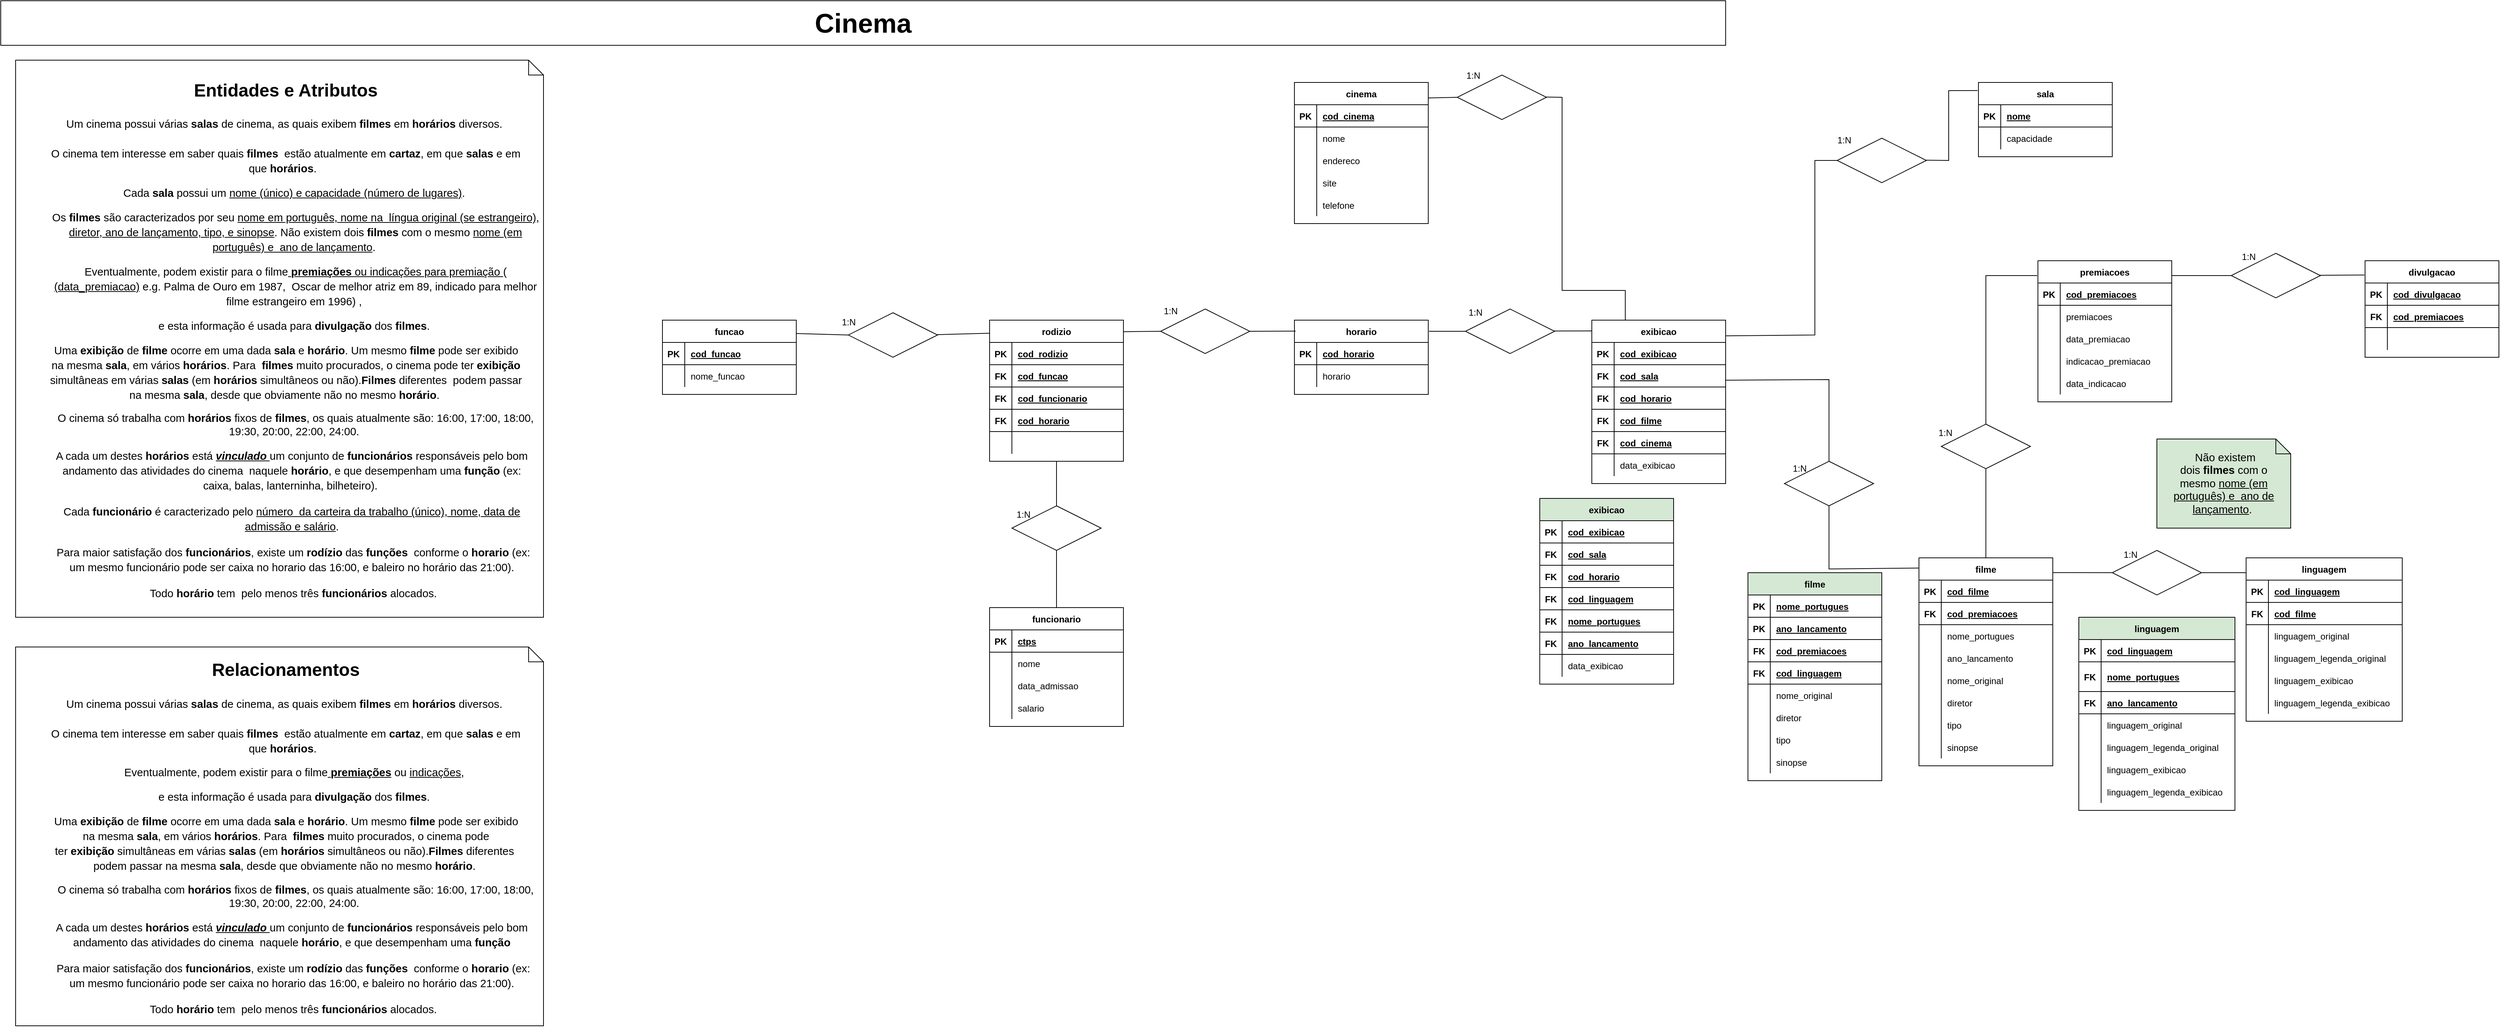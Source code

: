 <mxfile version="15.2.7" type="device"><diagram id="qAAPAFg3EJWlHviU-x_F" name="Página-1"><mxGraphModel dx="4827" dy="510" grid="1" gridSize="10" guides="1" tooltips="1" connect="1" arrows="1" fold="1" page="1" pageScale="1" pageWidth="1169" pageHeight="827" math="0" shadow="0"><root><mxCell id="0"/><mxCell id="1" parent="0"/><mxCell id="jyzcQif-EUKROPAdQy9T-2" value="&lt;span id=&quot;docs-internal-guid-1115f519-7fff-3865-c0db-c59bb8a75065&quot;&gt;&lt;p dir=&quot;ltr&quot; style=&quot;line-height: 1.363 ; margin-left: 32.403pt ; margin-right: 20.015pt ; text-indent: 0.275pt ; margin-top: 15.027pt ; margin-bottom: 0pt&quot;&gt;&lt;b style=&quot;background-color: transparent ; font-family: &amp;#34;antic&amp;#34; , sans-serif ; text-indent: 0.275pt&quot;&gt;&lt;font style=&quot;font-size: 24px&quot;&gt;Entidades e Atributos&lt;/font&gt;&lt;/b&gt;&lt;br&gt;&lt;/p&gt;&lt;p dir=&quot;ltr&quot; style=&quot;line-height: 1.363 ; margin-left: 32.403pt ; margin-right: 20.015pt ; text-indent: 0.275pt ; margin-top: 15.027pt ; margin-bottom: 0pt&quot;&gt;&lt;span style=&quot;background-color: transparent ; font-family: &amp;#34;antic&amp;#34; , sans-serif ; font-size: 11pt ; text-indent: 0.275pt&quot;&gt;Um cinema possui várias&lt;/span&gt;&lt;b style=&quot;background-color: transparent ; font-family: &amp;#34;antic&amp;#34; , sans-serif ; font-size: 11pt ; text-indent: 0.275pt&quot;&gt; salas &lt;/b&gt;&lt;span style=&quot;background-color: transparent ; font-family: &amp;#34;antic&amp;#34; , sans-serif ; font-size: 11pt ; text-indent: 0.275pt&quot;&gt;de cinema, as quais exibem &lt;/span&gt;&lt;b style=&quot;background-color: transparent ; font-family: &amp;#34;antic&amp;#34; , sans-serif ; font-size: 11pt ; text-indent: 0.275pt&quot;&gt;filmes &lt;/b&gt;&lt;span style=&quot;background-color: transparent ; font-family: &amp;#34;antic&amp;#34; , sans-serif ; font-size: 11pt ; text-indent: 0.275pt&quot;&gt;em &lt;/span&gt;&lt;b style=&quot;background-color: transparent ; font-family: &amp;#34;antic&amp;#34; , sans-serif ; font-size: 11pt ; text-indent: 0.275pt&quot;&gt;horários &lt;/b&gt;&lt;span style=&quot;background-color: transparent ; font-family: &amp;#34;antic&amp;#34; , sans-serif ; font-size: 11pt ; text-indent: 0.275pt&quot;&gt;diversos.&amp;nbsp;&lt;/span&gt;&lt;/p&gt;&lt;p dir=&quot;ltr&quot; style=&quot;line-height: 1.363 ; margin-left: 32.403pt ; margin-right: 20.015pt ; text-indent: 0.275pt ; margin-top: 15.027pt ; margin-bottom: 0pt&quot;&gt;&lt;span style=&quot;background-color: transparent ; font-family: &amp;#34;antic&amp;#34; , sans-serif ; font-size: 11pt ; text-indent: 0.275pt&quot;&gt;O cinema tem interesse em saber quais &lt;b&gt;filmes&amp;nbsp; &lt;/b&gt;estão atualmente em &lt;/span&gt;&lt;b style=&quot;background-color: transparent ; font-family: &amp;#34;antic&amp;#34; , sans-serif ; font-size: 11pt ; text-indent: 0.275pt&quot;&gt;cartaz&lt;/b&gt;&lt;span style=&quot;background-color: transparent ; font-family: &amp;#34;antic&amp;#34; , sans-serif ; font-size: 11pt ; text-indent: 0.275pt&quot;&gt;, em que &lt;/span&gt;&lt;b style=&quot;background-color: transparent ; font-family: &amp;#34;antic&amp;#34; , sans-serif ; font-size: 11pt ; text-indent: 0.275pt&quot;&gt;salas &lt;/b&gt;&lt;span style=&quot;background-color: transparent ; font-family: &amp;#34;antic&amp;#34; , sans-serif ; font-size: 11pt ; text-indent: 0.275pt&quot;&gt;e em que &lt;/span&gt;&lt;b style=&quot;background-color: transparent ; font-family: &amp;#34;antic&amp;#34; , sans-serif ; font-size: 11pt ; text-indent: 0.275pt&quot;&gt;horários&lt;/b&gt;&lt;span style=&quot;background-color: transparent ; font-family: &amp;#34;antic&amp;#34; , sans-serif ; font-size: 11pt ; text-indent: 0.275pt&quot;&gt;.&amp;nbsp;&amp;nbsp;&lt;/span&gt;&lt;/p&gt;&lt;p dir=&quot;ltr&quot; style=&quot;line-height: 1.363 ; margin-left: 32.238pt ; text-indent: 0.275pt ; margin-top: 9.668pt ; margin-bottom: 0pt&quot;&gt;&lt;span style=&quot;font-size: 11pt ; font-family: &amp;#34;antic&amp;#34; , sans-serif ; background-color: transparent ; vertical-align: baseline&quot;&gt;Cada &lt;b&gt;sala &lt;/b&gt;possui um &lt;u&gt;nome (único) e capacidade (número de lugares)&lt;/u&gt;.&amp;nbsp;&lt;/span&gt;&lt;/p&gt;&lt;p dir=&quot;ltr&quot; style=&quot;line-height: 1.363 ; margin-left: 32.238pt ; text-indent: 0.275pt ; margin-top: 9.668pt ; margin-bottom: 0pt&quot;&gt;&lt;span style=&quot;font-size: 11pt ; font-family: &amp;#34;antic&amp;#34; , sans-serif ; background-color: transparent ; vertical-align: baseline&quot;&gt;Os &lt;b&gt;filmes &lt;/b&gt;são caracterizados por seu &lt;u&gt;nome em português, nome na&amp;nbsp; língua original (se estrangeiro), diretor, ano de lançamento, tipo, e sinopse&lt;/u&gt;.&amp;nbsp;&lt;/span&gt;&lt;span style=&quot;background-color: transparent ; font-family: &amp;#34;antic&amp;#34; , sans-serif ; font-size: 11pt ; text-indent: 0.275pt&quot;&gt;Não existem dois &lt;/span&gt;&lt;b style=&quot;background-color: transparent ; font-family: &amp;#34;antic&amp;#34; , sans-serif ; font-size: 11pt ; text-indent: 0.275pt&quot;&gt;filmes &lt;/b&gt;&lt;span style=&quot;background-color: transparent ; font-family: &amp;#34;antic&amp;#34; , sans-serif ; font-size: 11pt ; text-indent: 0.275pt&quot;&gt;com o mesmo &lt;/span&gt;&lt;u style=&quot;background-color: transparent ; font-family: &amp;#34;antic&amp;#34; , sans-serif ; font-size: 11pt ; text-indent: 0.275pt&quot;&gt;nome (em português) e&amp;nbsp; ano de lançamento&lt;/u&gt;&lt;span style=&quot;background-color: transparent ; font-family: &amp;#34;antic&amp;#34; , sans-serif ; font-size: 11pt ; text-indent: 0.275pt&quot;&gt;.&amp;nbsp;&lt;/span&gt;&lt;/p&gt;&lt;p dir=&quot;ltr&quot; style=&quot;line-height: 1.363 ; margin-left: 32.238pt ; text-indent: 0.275pt ; margin-top: 9.668pt ; margin-bottom: 0pt&quot;&gt;&lt;span style=&quot;font-size: 11pt ; font-family: &amp;#34;antic&amp;#34; , sans-serif ; background-color: transparent ; vertical-align: baseline&quot;&gt;Eventualmente, podem existir para o filme&lt;u&gt; &lt;b&gt;premiações &lt;/b&gt;ou indicações para premiação &lt;/u&gt;( &lt;u&gt;(data_premiacao)&lt;/u&gt; e.g. Palma de Ouro em 1987,&amp;nbsp; Oscar de melhor atriz em 89, indicado para melhor filme estrangeiro em 1996) ,&amp;nbsp;&lt;/span&gt;&lt;/p&gt;&lt;p dir=&quot;ltr&quot; style=&quot;line-height: 1.363 ; margin-left: 32.238pt ; text-indent: 0.275pt ; margin-top: 9.668pt ; margin-bottom: 0pt&quot;&gt;&lt;span style=&quot;font-size: 11pt ; font-family: &amp;#34;antic&amp;#34; , sans-serif ; background-color: transparent ; vertical-align: baseline&quot;&gt;e esta informação é usada para &lt;b&gt;divulgação &lt;/b&gt;dos &lt;b&gt;filmes&lt;/b&gt;.&amp;nbsp;&lt;/span&gt;&lt;/p&gt;&lt;p dir=&quot;ltr&quot; style=&quot;line-height: 1.363 ; margin-left: 32.238pt ; margin-right: 19.234pt ; text-indent: 0.44pt ; margin-top: 9.668pt ; margin-bottom: 0pt&quot;&gt;&lt;span style=&quot;font-size: 11pt ; font-family: &amp;#34;antic&amp;#34; , sans-serif ; background-color: transparent ; vertical-align: baseline&quot;&gt;Uma &lt;b&gt;exibição &lt;/b&gt;de &lt;b&gt;filme &lt;/b&gt;ocorre em uma dada &lt;b&gt;sala &lt;/b&gt;e &lt;b&gt;horário&lt;/b&gt;. Um mesmo &lt;b&gt;filme &lt;/b&gt;pode ser exibido na mesma &lt;b&gt;sala&lt;/b&gt;, em vários &lt;b&gt;horários&lt;/b&gt;. Para&amp;nbsp; &lt;b&gt;filmes &lt;/b&gt;muito procurados, o cinema pode ter &lt;b&gt;exibição &lt;/b&gt;simultâneas em várias &lt;b&gt;salas &lt;/b&gt;(em &lt;b&gt;horários &lt;/b&gt;simultâneos ou não).&lt;/span&gt;&lt;b style=&quot;background-color: transparent ; font-family: &amp;#34;antic&amp;#34; , sans-serif ; font-size: 11pt ; text-indent: 0.44pt&quot;&gt;Filmes &lt;/b&gt;&lt;span style=&quot;background-color: transparent ; font-family: &amp;#34;antic&amp;#34; , sans-serif ; font-size: 11pt ; text-indent: 0.44pt&quot;&gt;diferentes&amp;nbsp; podem passar na mesma &lt;/span&gt;&lt;b style=&quot;background-color: transparent ; font-family: &amp;#34;antic&amp;#34; , sans-serif ; font-size: 11pt ; text-indent: 0.44pt&quot;&gt;sala&lt;/b&gt;&lt;span style=&quot;background-color: transparent ; font-family: &amp;#34;antic&amp;#34; , sans-serif ; font-size: 11pt ; text-indent: 0.44pt&quot;&gt;, desde que obviamente não no mesmo &lt;/span&gt;&lt;b style=&quot;background-color: transparent ; font-family: &amp;#34;antic&amp;#34; , sans-serif ; font-size: 11pt ; text-indent: 0.44pt&quot;&gt;horário&lt;/b&gt;&lt;span style=&quot;background-color: transparent ; font-family: &amp;#34;antic&amp;#34; , sans-serif ; font-size: 11pt ; text-indent: 0.44pt&quot;&gt;.&amp;nbsp;&lt;/span&gt;&lt;/p&gt;&lt;p dir=&quot;ltr&quot; style=&quot;line-height: 1.2 ; margin-left: 32.513pt ; margin-top: 9.668pt ; margin-bottom: 0pt&quot;&gt;&lt;span style=&quot;font-size: 11pt ; font-family: &amp;#34;antic&amp;#34; , sans-serif ; background-color: transparent ; vertical-align: baseline&quot;&gt;O cinema só trabalha com &lt;b&gt;horários &lt;/b&gt;fixos de &lt;b&gt;filmes&lt;/b&gt;, os quais atualmente são: 16:00, 17:00, 18:00, 19:30, 20:00, 22:00, 24:00.&amp;nbsp;&lt;/span&gt;&lt;/p&gt;&lt;p dir=&quot;ltr&quot; style=&quot;line-height: 1.363 ; margin-left: 32.238pt ; margin-right: 7.451pt ; text-indent: -0.055pt ; margin-top: 11.163pt ; margin-bottom: 0pt ; padding: 0pt 0pt 0pt 0.055pt&quot;&gt;&lt;span style=&quot;font-size: 11pt ; font-family: &amp;#34;antic&amp;#34; , sans-serif ; background-color: transparent ; vertical-align: baseline&quot;&gt;A cada um destes &lt;b&gt;horários &lt;/b&gt;está &lt;i&gt;&lt;b&gt;&lt;u&gt;vinculado &lt;/u&gt;&lt;/b&gt;&lt;/i&gt;um conjunto de &lt;b&gt;funcionários &lt;/b&gt;responsáveis pelo bom andamento das atividades do cinema&amp;nbsp; naquele &lt;b&gt;horário&lt;/b&gt;, e que desempenham uma&amp;nbsp;&lt;/span&gt;&lt;b style=&quot;background-color: transparent ; font-family: &amp;#34;antic&amp;#34; , sans-serif ; font-size: 11pt ; text-indent: -0.055pt&quot;&gt;função &lt;/b&gt;&lt;span style=&quot;background-color: transparent ; font-family: &amp;#34;antic&amp;#34; , sans-serif ; font-size: 11pt ; text-indent: -0.055pt&quot;&gt;(ex: caixa, balas, lanterninha, bilheteiro).&amp;nbsp;&lt;/span&gt;&lt;/p&gt;&lt;p dir=&quot;ltr&quot; style=&quot;line-height: 1.363 ; margin-left: 32.238pt ; margin-right: 7.451pt ; text-indent: -0.055pt ; margin-top: 11.163pt ; margin-bottom: 0pt ; padding: 0pt 0pt 0pt 0.055pt&quot;&gt;&lt;span style=&quot;font-size: 11pt ; font-family: &amp;#34;antic&amp;#34; , sans-serif ; background-color: transparent ; vertical-align: baseline&quot;&gt;Cada &lt;b&gt;funcionário &lt;/b&gt;é caracterizado pelo &lt;u&gt;número&amp;nbsp; da carteira da trabalho (único), nome, data de admissão e salário&lt;/u&gt;.&lt;/span&gt;&lt;/p&gt;&lt;p dir=&quot;ltr&quot; style=&quot;line-height: 1.363 ; margin-left: 32.238pt ; margin-right: 7.451pt ; text-indent: -0.055pt ; margin-top: 11.163pt ; margin-bottom: 0pt ; padding: 0pt 0pt 0pt 0.055pt&quot;&gt;&lt;span style=&quot;font-size: 11pt ; font-family: &amp;#34;antic&amp;#34; , sans-serif ; background-color: transparent ; vertical-align: baseline&quot;&gt;&amp;nbsp;Para maior satisfação dos &lt;b&gt;funcionários&lt;/b&gt;, existe um &lt;b&gt;rodízio &lt;/b&gt;das &lt;b&gt;funções&amp;nbsp; &lt;/b&gt;conforme o &lt;b&gt;horario &lt;/b&gt;(ex: um mesmo funcionário pode ser caixa no horario das 16:00, e baleiro no horário das 21:00).&lt;/span&gt;&lt;/p&gt;&lt;p dir=&quot;ltr&quot; style=&quot;line-height: 1.363 ; margin-left: 32.238pt ; margin-right: 7.451pt ; text-indent: -0.055pt ; margin-top: 11.163pt ; margin-bottom: 0pt ; padding: 0pt 0pt 0pt 0.055pt&quot;&gt;&lt;span style=&quot;font-size: 11pt ; font-family: &amp;#34;antic&amp;#34; , sans-serif ; background-color: transparent ; vertical-align: baseline&quot;&gt;&amp;nbsp;Todo &lt;b&gt;horário &lt;/b&gt;tem&amp;nbsp; pelo menos três &lt;b&gt;funcionários &lt;/b&gt;alocados. &lt;/span&gt;&lt;/p&gt;&lt;div&gt;&lt;span style=&quot;font-size: 11pt ; font-family: &amp;#34;antic&amp;#34; , sans-serif ; background-color: transparent ; vertical-align: baseline&quot;&gt;&lt;br&gt;&lt;/span&gt;&lt;/div&gt;&lt;/span&gt;" style="shape=note;size=20;whiteSpace=wrap;html=1;" parent="1" vertex="1"><mxGeometry x="-3480" y="90" width="710" height="750" as="geometry"/></mxCell><mxCell id="jyzcQif-EUKROPAdQy9T-3" value="filme" style="shape=table;startSize=30;container=1;collapsible=1;childLayout=tableLayout;fixedRows=1;rowLines=0;fontStyle=1;align=center;resizeLast=1;" parent="1" vertex="1"><mxGeometry x="-920" y="760" width="180" height="280" as="geometry"/></mxCell><mxCell id="ulRlVWO0WrnHkgjPTrHL-12" value="" style="shape=partialRectangle;collapsible=0;dropTarget=0;pointerEvents=0;fillColor=none;top=0;left=0;bottom=1;right=0;points=[[0,0.5],[1,0.5]];portConstraint=eastwest;" parent="jyzcQif-EUKROPAdQy9T-3" vertex="1"><mxGeometry y="30" width="180" height="30" as="geometry"/></mxCell><mxCell id="ulRlVWO0WrnHkgjPTrHL-13" value="PK" style="shape=partialRectangle;connectable=0;fillColor=none;top=0;left=0;bottom=0;right=0;fontStyle=1;overflow=hidden;" parent="ulRlVWO0WrnHkgjPTrHL-12" vertex="1"><mxGeometry width="30" height="30" as="geometry"/></mxCell><mxCell id="ulRlVWO0WrnHkgjPTrHL-14" value="cod_filme" style="shape=partialRectangle;connectable=0;fillColor=none;top=0;left=0;bottom=0;right=0;align=left;spacingLeft=6;fontStyle=5;overflow=hidden;" parent="ulRlVWO0WrnHkgjPTrHL-12" vertex="1"><mxGeometry x="30" width="150" height="30" as="geometry"/></mxCell><mxCell id="ulRlVWO0WrnHkgjPTrHL-1" value="" style="shape=partialRectangle;collapsible=0;dropTarget=0;pointerEvents=0;fillColor=none;top=0;left=0;bottom=1;right=0;points=[[0,0.5],[1,0.5]];portConstraint=eastwest;" parent="jyzcQif-EUKROPAdQy9T-3" vertex="1"><mxGeometry y="60" width="180" height="30" as="geometry"/></mxCell><mxCell id="ulRlVWO0WrnHkgjPTrHL-2" value="FK" style="shape=partialRectangle;connectable=0;fillColor=none;top=0;left=0;bottom=0;right=0;fontStyle=1;overflow=hidden;" parent="ulRlVWO0WrnHkgjPTrHL-1" vertex="1"><mxGeometry width="30" height="30" as="geometry"/></mxCell><mxCell id="ulRlVWO0WrnHkgjPTrHL-3" value="cod_premiacoes" style="shape=partialRectangle;connectable=0;fillColor=none;top=0;left=0;bottom=0;right=0;align=left;spacingLeft=6;fontStyle=5;overflow=hidden;" parent="ulRlVWO0WrnHkgjPTrHL-1" vertex="1"><mxGeometry x="30" width="150" height="30" as="geometry"/></mxCell><mxCell id="jyzcQif-EUKROPAdQy9T-7" value="" style="shape=partialRectangle;collapsible=0;dropTarget=0;pointerEvents=0;fillColor=none;top=0;left=0;bottom=0;right=0;points=[[0,0.5],[1,0.5]];portConstraint=eastwest;" parent="jyzcQif-EUKROPAdQy9T-3" vertex="1"><mxGeometry y="90" width="180" height="30" as="geometry"/></mxCell><mxCell id="jyzcQif-EUKROPAdQy9T-8" value="" style="shape=partialRectangle;connectable=0;fillColor=none;top=0;left=0;bottom=0;right=0;editable=1;overflow=hidden;" parent="jyzcQif-EUKROPAdQy9T-7" vertex="1"><mxGeometry width="30" height="30" as="geometry"/></mxCell><mxCell id="jyzcQif-EUKROPAdQy9T-9" value="nome_portugues" style="shape=partialRectangle;connectable=0;fillColor=none;top=0;left=0;bottom=0;right=0;align=left;spacingLeft=6;overflow=hidden;" parent="jyzcQif-EUKROPAdQy9T-7" vertex="1"><mxGeometry x="30" width="150" height="30" as="geometry"/></mxCell><mxCell id="ulRlVWO0WrnHkgjPTrHL-242" value="" style="shape=partialRectangle;collapsible=0;dropTarget=0;pointerEvents=0;fillColor=none;top=0;left=0;bottom=0;right=0;points=[[0,0.5],[1,0.5]];portConstraint=eastwest;" parent="jyzcQif-EUKROPAdQy9T-3" vertex="1"><mxGeometry y="120" width="180" height="30" as="geometry"/></mxCell><mxCell id="ulRlVWO0WrnHkgjPTrHL-243" value="" style="shape=partialRectangle;connectable=0;fillColor=none;top=0;left=0;bottom=0;right=0;editable=1;overflow=hidden;" parent="ulRlVWO0WrnHkgjPTrHL-242" vertex="1"><mxGeometry width="30" height="30" as="geometry"/></mxCell><mxCell id="ulRlVWO0WrnHkgjPTrHL-244" value="ano_lancamento" style="shape=partialRectangle;connectable=0;fillColor=none;top=0;left=0;bottom=0;right=0;align=left;spacingLeft=6;overflow=hidden;" parent="ulRlVWO0WrnHkgjPTrHL-242" vertex="1"><mxGeometry x="30" width="150" height="30" as="geometry"/></mxCell><mxCell id="ulRlVWO0WrnHkgjPTrHL-239" value="" style="shape=partialRectangle;collapsible=0;dropTarget=0;pointerEvents=0;fillColor=none;top=0;left=0;bottom=0;right=0;points=[[0,0.5],[1,0.5]];portConstraint=eastwest;" parent="jyzcQif-EUKROPAdQy9T-3" vertex="1"><mxGeometry y="150" width="180" height="30" as="geometry"/></mxCell><mxCell id="ulRlVWO0WrnHkgjPTrHL-240" value="" style="shape=partialRectangle;connectable=0;fillColor=none;top=0;left=0;bottom=0;right=0;editable=1;overflow=hidden;" parent="ulRlVWO0WrnHkgjPTrHL-239" vertex="1"><mxGeometry width="30" height="30" as="geometry"/></mxCell><mxCell id="ulRlVWO0WrnHkgjPTrHL-241" value="nome_original" style="shape=partialRectangle;connectable=0;fillColor=none;top=0;left=0;bottom=0;right=0;align=left;spacingLeft=6;overflow=hidden;" parent="ulRlVWO0WrnHkgjPTrHL-239" vertex="1"><mxGeometry x="30" width="150" height="30" as="geometry"/></mxCell><mxCell id="jyzcQif-EUKROPAdQy9T-13" value="" style="shape=partialRectangle;collapsible=0;dropTarget=0;pointerEvents=0;fillColor=none;top=0;left=0;bottom=0;right=0;points=[[0,0.5],[1,0.5]];portConstraint=eastwest;" parent="jyzcQif-EUKROPAdQy9T-3" vertex="1"><mxGeometry y="180" width="180" height="30" as="geometry"/></mxCell><mxCell id="jyzcQif-EUKROPAdQy9T-14" value="" style="shape=partialRectangle;connectable=0;fillColor=none;top=0;left=0;bottom=0;right=0;editable=1;overflow=hidden;" parent="jyzcQif-EUKROPAdQy9T-13" vertex="1"><mxGeometry width="30" height="30" as="geometry"/></mxCell><mxCell id="jyzcQif-EUKROPAdQy9T-15" value="diretor" style="shape=partialRectangle;connectable=0;fillColor=none;top=0;left=0;bottom=0;right=0;align=left;spacingLeft=6;overflow=hidden;" parent="jyzcQif-EUKROPAdQy9T-13" vertex="1"><mxGeometry x="30" width="150" height="30" as="geometry"/></mxCell><mxCell id="jyzcQif-EUKROPAdQy9T-86" value="" style="shape=partialRectangle;collapsible=0;dropTarget=0;pointerEvents=0;fillColor=none;top=0;left=0;bottom=0;right=0;points=[[0,0.5],[1,0.5]];portConstraint=eastwest;" parent="jyzcQif-EUKROPAdQy9T-3" vertex="1"><mxGeometry y="210" width="180" height="30" as="geometry"/></mxCell><mxCell id="jyzcQif-EUKROPAdQy9T-87" value="" style="shape=partialRectangle;connectable=0;fillColor=none;top=0;left=0;bottom=0;right=0;editable=1;overflow=hidden;" parent="jyzcQif-EUKROPAdQy9T-86" vertex="1"><mxGeometry width="30" height="30" as="geometry"/></mxCell><mxCell id="jyzcQif-EUKROPAdQy9T-88" value="tipo" style="shape=partialRectangle;connectable=0;fillColor=none;top=0;left=0;bottom=0;right=0;align=left;spacingLeft=6;overflow=hidden;" parent="jyzcQif-EUKROPAdQy9T-86" vertex="1"><mxGeometry x="30" width="150" height="30" as="geometry"/></mxCell><mxCell id="jyzcQif-EUKROPAdQy9T-89" value="" style="shape=partialRectangle;collapsible=0;dropTarget=0;pointerEvents=0;fillColor=none;top=0;left=0;bottom=0;right=0;points=[[0,0.5],[1,0.5]];portConstraint=eastwest;" parent="jyzcQif-EUKROPAdQy9T-3" vertex="1"><mxGeometry y="240" width="180" height="30" as="geometry"/></mxCell><mxCell id="jyzcQif-EUKROPAdQy9T-90" value="" style="shape=partialRectangle;connectable=0;fillColor=none;top=0;left=0;bottom=0;right=0;editable=1;overflow=hidden;" parent="jyzcQif-EUKROPAdQy9T-89" vertex="1"><mxGeometry width="30" height="30" as="geometry"/></mxCell><mxCell id="jyzcQif-EUKROPAdQy9T-91" value="sinopse" style="shape=partialRectangle;connectable=0;fillColor=none;top=0;left=0;bottom=0;right=0;align=left;spacingLeft=6;overflow=hidden;" parent="jyzcQif-EUKROPAdQy9T-89" vertex="1"><mxGeometry x="30" width="150" height="30" as="geometry"/></mxCell><mxCell id="jyzcQif-EUKROPAdQy9T-16" value="horario" style="shape=table;startSize=30;container=1;collapsible=1;childLayout=tableLayout;fixedRows=1;rowLines=0;fontStyle=1;align=center;resizeLast=1;" parent="1" vertex="1"><mxGeometry x="-1760" y="440" width="180" height="100" as="geometry"/></mxCell><mxCell id="jyzcQif-EUKROPAdQy9T-17" value="" style="shape=partialRectangle;collapsible=0;dropTarget=0;pointerEvents=0;fillColor=none;top=0;left=0;bottom=1;right=0;points=[[0,0.5],[1,0.5]];portConstraint=eastwest;" parent="jyzcQif-EUKROPAdQy9T-16" vertex="1"><mxGeometry y="30" width="180" height="30" as="geometry"/></mxCell><mxCell id="jyzcQif-EUKROPAdQy9T-18" value="PK" style="shape=partialRectangle;connectable=0;fillColor=none;top=0;left=0;bottom=0;right=0;fontStyle=1;overflow=hidden;" parent="jyzcQif-EUKROPAdQy9T-17" vertex="1"><mxGeometry width="30" height="30" as="geometry"/></mxCell><mxCell id="jyzcQif-EUKROPAdQy9T-19" value="cod_horario" style="shape=partialRectangle;connectable=0;fillColor=none;top=0;left=0;bottom=0;right=0;align=left;spacingLeft=6;fontStyle=5;overflow=hidden;" parent="jyzcQif-EUKROPAdQy9T-17" vertex="1"><mxGeometry x="30" width="150" height="30" as="geometry"/></mxCell><mxCell id="jyzcQif-EUKROPAdQy9T-20" value="" style="shape=partialRectangle;collapsible=0;dropTarget=0;pointerEvents=0;fillColor=none;top=0;left=0;bottom=0;right=0;points=[[0,0.5],[1,0.5]];portConstraint=eastwest;" parent="jyzcQif-EUKROPAdQy9T-16" vertex="1"><mxGeometry y="60" width="180" height="30" as="geometry"/></mxCell><mxCell id="jyzcQif-EUKROPAdQy9T-21" value="" style="shape=partialRectangle;connectable=0;fillColor=none;top=0;left=0;bottom=0;right=0;editable=1;overflow=hidden;" parent="jyzcQif-EUKROPAdQy9T-20" vertex="1"><mxGeometry width="30" height="30" as="geometry"/></mxCell><mxCell id="jyzcQif-EUKROPAdQy9T-22" value="horario" style="shape=partialRectangle;connectable=0;fillColor=none;top=0;left=0;bottom=0;right=0;align=left;spacingLeft=6;overflow=hidden;" parent="jyzcQif-EUKROPAdQy9T-20" vertex="1"><mxGeometry x="30" width="150" height="30" as="geometry"/></mxCell><mxCell id="jyzcQif-EUKROPAdQy9T-55" value="exibicao" style="shape=table;startSize=30;container=1;collapsible=1;childLayout=tableLayout;fixedRows=1;rowLines=0;fontStyle=1;align=center;resizeLast=1;" parent="1" vertex="1"><mxGeometry x="-1360" y="440" width="180" height="220" as="geometry"/></mxCell><mxCell id="jyzcQif-EUKROPAdQy9T-56" value="" style="shape=partialRectangle;collapsible=0;dropTarget=0;pointerEvents=0;fillColor=none;top=0;left=0;bottom=1;right=0;points=[[0,0.5],[1,0.5]];portConstraint=eastwest;" parent="jyzcQif-EUKROPAdQy9T-55" vertex="1"><mxGeometry y="30" width="180" height="30" as="geometry"/></mxCell><mxCell id="jyzcQif-EUKROPAdQy9T-57" value="PK" style="shape=partialRectangle;connectable=0;fillColor=none;top=0;left=0;bottom=0;right=0;fontStyle=1;overflow=hidden;" parent="jyzcQif-EUKROPAdQy9T-56" vertex="1"><mxGeometry width="30" height="30" as="geometry"/></mxCell><mxCell id="jyzcQif-EUKROPAdQy9T-58" value="cod_exibicao" style="shape=partialRectangle;connectable=0;fillColor=none;top=0;left=0;bottom=0;right=0;align=left;spacingLeft=6;fontStyle=5;overflow=hidden;" parent="jyzcQif-EUKROPAdQy9T-56" vertex="1"><mxGeometry x="30" width="150" height="30" as="geometry"/></mxCell><mxCell id="jyzcQif-EUKROPAdQy9T-120" value="" style="shape=partialRectangle;collapsible=0;dropTarget=0;pointerEvents=0;fillColor=none;top=0;left=0;bottom=1;right=0;points=[[0,0.5],[1,0.5]];portConstraint=eastwest;" parent="jyzcQif-EUKROPAdQy9T-55" vertex="1"><mxGeometry y="60" width="180" height="30" as="geometry"/></mxCell><mxCell id="jyzcQif-EUKROPAdQy9T-121" value="FK" style="shape=partialRectangle;connectable=0;fillColor=none;top=0;left=0;bottom=0;right=0;fontStyle=1;overflow=hidden;" parent="jyzcQif-EUKROPAdQy9T-120" vertex="1"><mxGeometry width="30" height="30" as="geometry"/></mxCell><mxCell id="jyzcQif-EUKROPAdQy9T-122" value="cod_sala" style="shape=partialRectangle;connectable=0;fillColor=none;top=0;left=0;bottom=0;right=0;align=left;spacingLeft=6;fontStyle=5;overflow=hidden;" parent="jyzcQif-EUKROPAdQy9T-120" vertex="1"><mxGeometry x="30" width="150" height="30" as="geometry"/></mxCell><mxCell id="jyzcQif-EUKROPAdQy9T-114" value="" style="shape=partialRectangle;collapsible=0;dropTarget=0;pointerEvents=0;fillColor=none;top=0;left=0;bottom=1;right=0;points=[[0,0.5],[1,0.5]];portConstraint=eastwest;" parent="jyzcQif-EUKROPAdQy9T-55" vertex="1"><mxGeometry y="90" width="180" height="30" as="geometry"/></mxCell><mxCell id="jyzcQif-EUKROPAdQy9T-115" value="FK" style="shape=partialRectangle;connectable=0;fillColor=none;top=0;left=0;bottom=0;right=0;fontStyle=1;overflow=hidden;" parent="jyzcQif-EUKROPAdQy9T-114" vertex="1"><mxGeometry width="30" height="30" as="geometry"/></mxCell><mxCell id="jyzcQif-EUKROPAdQy9T-116" value="cod_horario" style="shape=partialRectangle;connectable=0;fillColor=none;top=0;left=0;bottom=0;right=0;align=left;spacingLeft=6;fontStyle=5;overflow=hidden;" parent="jyzcQif-EUKROPAdQy9T-114" vertex="1"><mxGeometry x="30" width="150" height="30" as="geometry"/></mxCell><mxCell id="jyzcQif-EUKROPAdQy9T-117" value="" style="shape=partialRectangle;collapsible=0;dropTarget=0;pointerEvents=0;fillColor=none;top=0;left=0;bottom=1;right=0;points=[[0,0.5],[1,0.5]];portConstraint=eastwest;" parent="jyzcQif-EUKROPAdQy9T-55" vertex="1"><mxGeometry y="120" width="180" height="30" as="geometry"/></mxCell><mxCell id="jyzcQif-EUKROPAdQy9T-118" value="FK" style="shape=partialRectangle;connectable=0;fillColor=none;top=0;left=0;bottom=0;right=0;fontStyle=1;overflow=hidden;" parent="jyzcQif-EUKROPAdQy9T-117" vertex="1"><mxGeometry width="30" height="30" as="geometry"/></mxCell><mxCell id="jyzcQif-EUKROPAdQy9T-119" value="cod_filme" style="shape=partialRectangle;connectable=0;fillColor=none;top=0;left=0;bottom=0;right=0;align=left;spacingLeft=6;fontStyle=5;overflow=hidden;" parent="jyzcQif-EUKROPAdQy9T-117" vertex="1"><mxGeometry x="30" width="150" height="30" as="geometry"/></mxCell><mxCell id="ceaTZKyLm2mPu_S4tUjl-35" value="" style="shape=partialRectangle;collapsible=0;dropTarget=0;pointerEvents=0;fillColor=none;top=0;left=0;bottom=1;right=0;points=[[0,0.5],[1,0.5]];portConstraint=eastwest;" vertex="1" parent="jyzcQif-EUKROPAdQy9T-55"><mxGeometry y="150" width="180" height="30" as="geometry"/></mxCell><mxCell id="ceaTZKyLm2mPu_S4tUjl-36" value="FK" style="shape=partialRectangle;connectable=0;fillColor=none;top=0;left=0;bottom=0;right=0;fontStyle=1;overflow=hidden;" vertex="1" parent="ceaTZKyLm2mPu_S4tUjl-35"><mxGeometry width="30" height="30" as="geometry"/></mxCell><mxCell id="ceaTZKyLm2mPu_S4tUjl-37" value="cod_cinema" style="shape=partialRectangle;connectable=0;fillColor=none;top=0;left=0;bottom=0;right=0;align=left;spacingLeft=6;fontStyle=5;overflow=hidden;" vertex="1" parent="ceaTZKyLm2mPu_S4tUjl-35"><mxGeometry x="30" width="150" height="30" as="geometry"/></mxCell><mxCell id="jyzcQif-EUKROPAdQy9T-65" value="" style="shape=partialRectangle;collapsible=0;dropTarget=0;pointerEvents=0;fillColor=none;top=0;left=0;bottom=0;right=0;points=[[0,0.5],[1,0.5]];portConstraint=eastwest;" parent="jyzcQif-EUKROPAdQy9T-55" vertex="1"><mxGeometry y="180" width="180" height="30" as="geometry"/></mxCell><mxCell id="jyzcQif-EUKROPAdQy9T-66" value="" style="shape=partialRectangle;connectable=0;fillColor=none;top=0;left=0;bottom=0;right=0;editable=1;overflow=hidden;" parent="jyzcQif-EUKROPAdQy9T-65" vertex="1"><mxGeometry width="30" height="30" as="geometry"/></mxCell><mxCell id="jyzcQif-EUKROPAdQy9T-67" value="data_exibicao" style="shape=partialRectangle;connectable=0;fillColor=none;top=0;left=0;bottom=0;right=0;align=left;spacingLeft=6;overflow=hidden;" parent="jyzcQif-EUKROPAdQy9T-65" vertex="1"><mxGeometry x="30" width="150" height="30" as="geometry"/></mxCell><mxCell id="jyzcQif-EUKROPAdQy9T-68" value="sala" style="shape=table;startSize=30;container=1;collapsible=1;childLayout=tableLayout;fixedRows=1;rowLines=0;fontStyle=1;align=center;resizeLast=1;" parent="1" vertex="1"><mxGeometry x="-840" y="120" width="180" height="100" as="geometry"/></mxCell><mxCell id="jyzcQif-EUKROPAdQy9T-69" value="" style="shape=partialRectangle;collapsible=0;dropTarget=0;pointerEvents=0;fillColor=none;top=0;left=0;bottom=1;right=0;points=[[0,0.5],[1,0.5]];portConstraint=eastwest;" parent="jyzcQif-EUKROPAdQy9T-68" vertex="1"><mxGeometry y="30" width="180" height="30" as="geometry"/></mxCell><mxCell id="jyzcQif-EUKROPAdQy9T-70" value="PK" style="shape=partialRectangle;connectable=0;fillColor=none;top=0;left=0;bottom=0;right=0;fontStyle=1;overflow=hidden;" parent="jyzcQif-EUKROPAdQy9T-69" vertex="1"><mxGeometry width="30" height="30" as="geometry"/></mxCell><mxCell id="jyzcQif-EUKROPAdQy9T-71" value="nome" style="shape=partialRectangle;connectable=0;fillColor=none;top=0;left=0;bottom=0;right=0;align=left;spacingLeft=6;fontStyle=5;overflow=hidden;" parent="jyzcQif-EUKROPAdQy9T-69" vertex="1"><mxGeometry x="30" width="150" height="30" as="geometry"/></mxCell><mxCell id="jyzcQif-EUKROPAdQy9T-75" value="" style="shape=partialRectangle;collapsible=0;dropTarget=0;pointerEvents=0;fillColor=none;top=0;left=0;bottom=0;right=0;points=[[0,0.5],[1,0.5]];portConstraint=eastwest;" parent="jyzcQif-EUKROPAdQy9T-68" vertex="1"><mxGeometry y="60" width="180" height="30" as="geometry"/></mxCell><mxCell id="jyzcQif-EUKROPAdQy9T-76" value="" style="shape=partialRectangle;connectable=0;fillColor=none;top=0;left=0;bottom=0;right=0;editable=1;overflow=hidden;" parent="jyzcQif-EUKROPAdQy9T-75" vertex="1"><mxGeometry width="30" height="30" as="geometry"/></mxCell><mxCell id="jyzcQif-EUKROPAdQy9T-77" value="capacidade" style="shape=partialRectangle;connectable=0;fillColor=none;top=0;left=0;bottom=0;right=0;align=left;spacingLeft=6;overflow=hidden;" parent="jyzcQif-EUKROPAdQy9T-75" vertex="1"><mxGeometry x="30" width="150" height="30" as="geometry"/></mxCell><mxCell id="jyzcQif-EUKROPAdQy9T-82" value="&lt;span id=&quot;docs-internal-guid-1115f519-7fff-3865-c0db-c59bb8a75065&quot;&gt;&lt;p dir=&quot;ltr&quot; style=&quot;line-height: 1.363 ; margin-left: 32.403pt ; margin-right: 20.015pt ; text-indent: 0.275pt ; margin-top: 15.027pt ; margin-bottom: 0pt&quot;&gt;&lt;b style=&quot;background-color: transparent ; font-family: &amp;#34;antic&amp;#34; , sans-serif ; text-indent: 0.275pt&quot;&gt;&lt;font style=&quot;font-size: 24px&quot;&gt;Relacionamentos&lt;/font&gt;&lt;/b&gt;&lt;br&gt;&lt;/p&gt;&lt;p dir=&quot;ltr&quot; style=&quot;line-height: 1.363 ; margin: 15.027pt 20.015pt 0pt 32.403pt ; text-indent: 0.275pt&quot;&gt;&lt;span style=&quot;background-color: transparent ; font-family: &amp;#34;antic&amp;#34; , sans-serif ; font-size: 11pt ; text-indent: 0.275pt&quot;&gt;Um cinema possui várias&lt;/span&gt;&lt;b style=&quot;background-color: transparent ; font-family: &amp;#34;antic&amp;#34; , sans-serif ; font-size: 11pt ; text-indent: 0.275pt&quot;&gt;&amp;nbsp;salas&amp;nbsp;&lt;/b&gt;&lt;span style=&quot;background-color: transparent ; font-family: &amp;#34;antic&amp;#34; , sans-serif ; font-size: 11pt ; text-indent: 0.275pt&quot;&gt;de cinema, as quais exibem&amp;nbsp;&lt;/span&gt;&lt;b style=&quot;background-color: transparent ; font-family: &amp;#34;antic&amp;#34; , sans-serif ; font-size: 11pt ; text-indent: 0.275pt&quot;&gt;filmes&amp;nbsp;&lt;/b&gt;&lt;span style=&quot;background-color: transparent ; font-family: &amp;#34;antic&amp;#34; , sans-serif ; font-size: 11pt ; text-indent: 0.275pt&quot;&gt;em&amp;nbsp;&lt;/span&gt;&lt;b style=&quot;background-color: transparent ; font-family: &amp;#34;antic&amp;#34; , sans-serif ; font-size: 11pt ; text-indent: 0.275pt&quot;&gt;horários&amp;nbsp;&lt;/b&gt;&lt;span style=&quot;background-color: transparent ; font-family: &amp;#34;antic&amp;#34; , sans-serif ; font-size: 11pt ; text-indent: 0.275pt&quot;&gt;diversos.&amp;nbsp;&lt;/span&gt;&lt;/p&gt;&lt;p dir=&quot;ltr&quot; style=&quot;line-height: 1.363 ; margin: 15.027pt 20.015pt 0pt 32.403pt ; text-indent: 0.275pt&quot;&gt;&lt;span style=&quot;background-color: transparent ; font-family: &amp;#34;antic&amp;#34; , sans-serif ; font-size: 11pt ; text-indent: 0.275pt&quot;&gt;O cinema tem interesse em saber quais&amp;nbsp;&lt;b&gt;filmes&amp;nbsp;&amp;nbsp;&lt;/b&gt;estão atualmente em&amp;nbsp;&lt;/span&gt;&lt;b style=&quot;background-color: transparent ; font-family: &amp;#34;antic&amp;#34; , sans-serif ; font-size: 11pt ; text-indent: 0.275pt&quot;&gt;cartaz&lt;/b&gt;&lt;span style=&quot;background-color: transparent ; font-family: &amp;#34;antic&amp;#34; , sans-serif ; font-size: 11pt ; text-indent: 0.275pt&quot;&gt;, em que&amp;nbsp;&lt;/span&gt;&lt;b style=&quot;background-color: transparent ; font-family: &amp;#34;antic&amp;#34; , sans-serif ; font-size: 11pt ; text-indent: 0.275pt&quot;&gt;salas&amp;nbsp;&lt;/b&gt;&lt;span style=&quot;background-color: transparent ; font-family: &amp;#34;antic&amp;#34; , sans-serif ; font-size: 11pt ; text-indent: 0.275pt&quot;&gt;e em que&amp;nbsp;&lt;/span&gt;&lt;b style=&quot;background-color: transparent ; font-family: &amp;#34;antic&amp;#34; , sans-serif ; font-size: 11pt ; text-indent: 0.275pt&quot;&gt;horários&lt;/b&gt;&lt;span style=&quot;background-color: transparent ; font-family: &amp;#34;antic&amp;#34; , sans-serif ; font-size: 11pt ; text-indent: 0.275pt&quot;&gt;.&amp;nbsp;&amp;nbsp;&lt;/span&gt;&lt;/p&gt;&lt;p dir=&quot;ltr&quot; style=&quot;line-height: 1.363 ; margin-left: 32.238pt ; text-indent: 0.275pt ; margin-top: 9.668pt ; margin-bottom: 0pt&quot;&gt;&lt;span style=&quot;font-size: 11pt ; font-family: &amp;#34;antic&amp;#34; , sans-serif ; background-color: transparent ; vertical-align: baseline&quot;&gt;Eventualmente, podem existir para o filme&lt;u&gt;&amp;nbsp;&lt;/u&gt;&lt;b&gt;&lt;u&gt;premiações&lt;/u&gt;&amp;nbsp;&lt;/b&gt;ou &lt;u&gt;indicações&lt;/u&gt;,&amp;nbsp;&lt;/span&gt;&lt;/p&gt;&lt;p dir=&quot;ltr&quot; style=&quot;line-height: 1.363 ; margin-left: 32.238pt ; text-indent: 0.275pt ; margin-top: 9.668pt ; margin-bottom: 0pt&quot;&gt;&lt;span style=&quot;background-color: transparent ; font-family: &amp;#34;antic&amp;#34; , sans-serif ; font-size: 11pt ; text-indent: 0.275pt&quot;&gt;e esta informação é usada para&amp;nbsp;&lt;/span&gt;&lt;b style=&quot;background-color: transparent ; font-family: &amp;#34;antic&amp;#34; , sans-serif ; font-size: 11pt ; text-indent: 0.275pt&quot;&gt;divulgação&amp;nbsp;&lt;/b&gt;&lt;span style=&quot;background-color: transparent ; font-family: &amp;#34;antic&amp;#34; , sans-serif ; font-size: 11pt ; text-indent: 0.275pt&quot;&gt;dos&amp;nbsp;&lt;/span&gt;&lt;b style=&quot;background-color: transparent ; font-family: &amp;#34;antic&amp;#34; , sans-serif ; font-size: 11pt ; text-indent: 0.275pt&quot;&gt;filmes&lt;/b&gt;&lt;span style=&quot;background-color: transparent ; font-family: &amp;#34;antic&amp;#34; , sans-serif ; font-size: 11pt ; text-indent: 0.275pt&quot;&gt;.&amp;nbsp;&lt;/span&gt;&lt;/p&gt;&lt;p dir=&quot;ltr&quot; style=&quot;line-height: 1.363 ; margin: 9.668pt 19.234pt 0pt 32.238pt ; text-indent: 0.44pt&quot;&gt;&lt;span style=&quot;font-size: 11pt ; font-family: &amp;#34;antic&amp;#34; , sans-serif ; background-color: transparent ; vertical-align: baseline&quot;&gt;Uma&amp;nbsp;&lt;b&gt;exibição&amp;nbsp;&lt;/b&gt;de&amp;nbsp;&lt;b&gt;filme&amp;nbsp;&lt;/b&gt;ocorre em uma dada&amp;nbsp;&lt;b&gt;sala&amp;nbsp;&lt;/b&gt;e&amp;nbsp;&lt;b&gt;horário&lt;/b&gt;. Um mesmo&amp;nbsp;&lt;b&gt;filme&amp;nbsp;&lt;/b&gt;pode ser exibido na mesma&amp;nbsp;&lt;b&gt;sala&lt;/b&gt;, em vários&amp;nbsp;&lt;b&gt;horários&lt;/b&gt;. Para&amp;nbsp;&amp;nbsp;&lt;b&gt;filmes&amp;nbsp;&lt;/b&gt;muito procurados, o cinema pode ter&amp;nbsp;&lt;b&gt;exibição&amp;nbsp;&lt;/b&gt;simultâneas em várias&amp;nbsp;&lt;b&gt;salas&amp;nbsp;&lt;/b&gt;(em&amp;nbsp;&lt;b&gt;horários&amp;nbsp;&lt;/b&gt;simultâneos ou não).&lt;/span&gt;&lt;b style=&quot;background-color: transparent ; font-family: &amp;#34;antic&amp;#34; , sans-serif ; font-size: 11pt ; text-indent: 0.44pt&quot;&gt;Filmes&amp;nbsp;&lt;/b&gt;&lt;span style=&quot;background-color: transparent ; font-family: &amp;#34;antic&amp;#34; , sans-serif ; font-size: 11pt ; text-indent: 0.44pt&quot;&gt;diferentes&amp;nbsp; podem passar na mesma&amp;nbsp;&lt;/span&gt;&lt;b style=&quot;background-color: transparent ; font-family: &amp;#34;antic&amp;#34; , sans-serif ; font-size: 11pt ; text-indent: 0.44pt&quot;&gt;sala&lt;/b&gt;&lt;span style=&quot;background-color: transparent ; font-family: &amp;#34;antic&amp;#34; , sans-serif ; font-size: 11pt ; text-indent: 0.44pt&quot;&gt;, desde que obviamente não no mesmo&amp;nbsp;&lt;/span&gt;&lt;b style=&quot;background-color: transparent ; font-family: &amp;#34;antic&amp;#34; , sans-serif ; font-size: 11pt ; text-indent: 0.44pt&quot;&gt;horário&lt;/b&gt;&lt;span style=&quot;background-color: transparent ; font-family: &amp;#34;antic&amp;#34; , sans-serif ; font-size: 11pt ; text-indent: 0.44pt&quot;&gt;.&amp;nbsp;&lt;/span&gt;&lt;/p&gt;&lt;p dir=&quot;ltr&quot; style=&quot;line-height: 1.2 ; margin-left: 32.513pt ; margin-top: 9.668pt ; margin-bottom: 0pt&quot;&gt;&lt;span style=&quot;font-size: 11pt ; font-family: &amp;#34;antic&amp;#34; , sans-serif ; background-color: transparent ; vertical-align: baseline&quot;&gt;O cinema só trabalha com&amp;nbsp;&lt;b&gt;horários&amp;nbsp;&lt;/b&gt;fixos de&amp;nbsp;&lt;b&gt;filmes&lt;/b&gt;, os quais atualmente são: 16:00, 17:00, 18:00, 19:30, 20:00, 22:00, 24:00.&amp;nbsp;&lt;/span&gt;&lt;/p&gt;&lt;p dir=&quot;ltr&quot; style=&quot;line-height: 1.363 ; margin: 11.163pt 7.451pt 0pt 32.238pt ; text-indent: -0.055pt ; padding: 0pt 0pt 0pt 0.055pt&quot;&gt;&lt;span style=&quot;font-size: 11pt ; font-family: &amp;#34;antic&amp;#34; , sans-serif ; background-color: transparent ; vertical-align: baseline&quot;&gt;A cada um destes&amp;nbsp;&lt;b&gt;horários&amp;nbsp;&lt;/b&gt;está&amp;nbsp;&lt;i&gt;&lt;b&gt;&lt;u&gt;vinculado&amp;nbsp;&lt;/u&gt;&lt;/b&gt;&lt;/i&gt;um conjunto de&amp;nbsp;&lt;b&gt;funcionários&amp;nbsp;&lt;/b&gt;responsáveis pelo bom andamento das atividades do cinema&amp;nbsp; naquele&amp;nbsp;&lt;b&gt;horário&lt;/b&gt;, e que desempenham uma&amp;nbsp;&lt;/span&gt;&lt;b style=&quot;background-color: transparent ; font-family: &amp;#34;antic&amp;#34; , sans-serif ; font-size: 11pt ; text-indent: -0.055pt&quot;&gt;função&lt;/b&gt;&lt;/p&gt;&lt;p dir=&quot;ltr&quot; style=&quot;line-height: 1.363 ; margin: 11.163pt 7.451pt 0pt 32.238pt ; text-indent: -0.055pt ; padding: 0pt 0pt 0pt 0.055pt&quot;&gt;&lt;span style=&quot;font-size: 11pt ; font-family: &amp;#34;antic&amp;#34; , sans-serif ; background-color: transparent ; vertical-align: baseline&quot;&gt;&amp;nbsp;Para maior satisfação dos&amp;nbsp;&lt;b&gt;funcionários&lt;/b&gt;, existe um&amp;nbsp;&lt;b&gt;rodízio&amp;nbsp;&lt;/b&gt;das&amp;nbsp;&lt;b&gt;funções&amp;nbsp;&amp;nbsp;&lt;/b&gt;conforme o&amp;nbsp;&lt;b&gt;horario&amp;nbsp;&lt;/b&gt;(ex: um mesmo funcionário pode ser caixa no horario das 16:00, e baleiro no horário das 21:00).&lt;/span&gt;&lt;/p&gt;&lt;p dir=&quot;ltr&quot; style=&quot;line-height: 1.363 ; margin: 11.163pt 7.451pt 0pt 32.238pt ; text-indent: -0.055pt ; padding: 0pt 0pt 0pt 0.055pt&quot;&gt;&lt;span style=&quot;font-size: 11pt ; font-family: &amp;#34;antic&amp;#34; , sans-serif ; background-color: transparent ; vertical-align: baseline&quot;&gt;&amp;nbsp;Todo&amp;nbsp;&lt;b&gt;horário&amp;nbsp;&lt;/b&gt;tem&amp;nbsp; pelo menos três&amp;nbsp;&lt;b&gt;funcionários&amp;nbsp;&lt;/b&gt;alocados.&lt;/span&gt;&lt;/p&gt;&lt;div&gt;&lt;span style=&quot;font-size: 11pt ; font-family: &amp;#34;antic&amp;#34; , sans-serif ; background-color: transparent ; vertical-align: baseline&quot;&gt;&lt;span id=&quot;docs-internal-guid-a0614dc1-7fff-8e77-1bb7-7e8b84720510&quot;&gt;&lt;div&gt;&lt;span style=&quot;font-size: 11pt ; font-family: &amp;#34;antic&amp;#34; , sans-serif ; background-color: transparent ; vertical-align: baseline&quot;&gt;&lt;br&gt;&lt;/span&gt;&lt;/div&gt;&lt;/span&gt;&lt;/span&gt;&lt;/div&gt;&lt;/span&gt;" style="shape=note;size=20;whiteSpace=wrap;html=1;" parent="1" vertex="1"><mxGeometry x="-3480" y="880" width="710" height="510" as="geometry"/></mxCell><mxCell id="jyzcQif-EUKROPAdQy9T-98" value="funcionario" style="shape=table;startSize=30;container=1;collapsible=1;childLayout=tableLayout;fixedRows=1;rowLines=0;fontStyle=1;align=center;resizeLast=1;" parent="1" vertex="1"><mxGeometry x="-2170" y="827" width="180" height="160" as="geometry"/></mxCell><mxCell id="jyzcQif-EUKROPAdQy9T-99" value="" style="shape=partialRectangle;collapsible=0;dropTarget=0;pointerEvents=0;fillColor=none;top=0;left=0;bottom=1;right=0;points=[[0,0.5],[1,0.5]];portConstraint=eastwest;" parent="jyzcQif-EUKROPAdQy9T-98" vertex="1"><mxGeometry y="30" width="180" height="30" as="geometry"/></mxCell><mxCell id="jyzcQif-EUKROPAdQy9T-100" value="PK" style="shape=partialRectangle;connectable=0;fillColor=none;top=0;left=0;bottom=0;right=0;fontStyle=1;overflow=hidden;" parent="jyzcQif-EUKROPAdQy9T-99" vertex="1"><mxGeometry width="30" height="30" as="geometry"/></mxCell><mxCell id="jyzcQif-EUKROPAdQy9T-101" value="ctps" style="shape=partialRectangle;connectable=0;fillColor=none;top=0;left=0;bottom=0;right=0;align=left;spacingLeft=6;fontStyle=5;overflow=hidden;" parent="jyzcQif-EUKROPAdQy9T-99" vertex="1"><mxGeometry x="30" width="150" height="30" as="geometry"/></mxCell><mxCell id="jyzcQif-EUKROPAdQy9T-102" value="" style="shape=partialRectangle;collapsible=0;dropTarget=0;pointerEvents=0;fillColor=none;top=0;left=0;bottom=0;right=0;points=[[0,0.5],[1,0.5]];portConstraint=eastwest;" parent="jyzcQif-EUKROPAdQy9T-98" vertex="1"><mxGeometry y="60" width="180" height="30" as="geometry"/></mxCell><mxCell id="jyzcQif-EUKROPAdQy9T-103" value="" style="shape=partialRectangle;connectable=0;fillColor=none;top=0;left=0;bottom=0;right=0;editable=1;overflow=hidden;" parent="jyzcQif-EUKROPAdQy9T-102" vertex="1"><mxGeometry width="30" height="30" as="geometry"/></mxCell><mxCell id="jyzcQif-EUKROPAdQy9T-104" value="nome" style="shape=partialRectangle;connectable=0;fillColor=none;top=0;left=0;bottom=0;right=0;align=left;spacingLeft=6;overflow=hidden;" parent="jyzcQif-EUKROPAdQy9T-102" vertex="1"><mxGeometry x="30" width="150" height="30" as="geometry"/></mxCell><mxCell id="jyzcQif-EUKROPAdQy9T-108" value="" style="shape=partialRectangle;collapsible=0;dropTarget=0;pointerEvents=0;fillColor=none;top=0;left=0;bottom=0;right=0;points=[[0,0.5],[1,0.5]];portConstraint=eastwest;" parent="jyzcQif-EUKROPAdQy9T-98" vertex="1"><mxGeometry y="90" width="180" height="30" as="geometry"/></mxCell><mxCell id="jyzcQif-EUKROPAdQy9T-109" value="" style="shape=partialRectangle;connectable=0;fillColor=none;top=0;left=0;bottom=0;right=0;editable=1;overflow=hidden;" parent="jyzcQif-EUKROPAdQy9T-108" vertex="1"><mxGeometry width="30" height="30" as="geometry"/></mxCell><mxCell id="jyzcQif-EUKROPAdQy9T-110" value="data_admissao" style="shape=partialRectangle;connectable=0;fillColor=none;top=0;left=0;bottom=0;right=0;align=left;spacingLeft=6;overflow=hidden;" parent="jyzcQif-EUKROPAdQy9T-108" vertex="1"><mxGeometry x="30" width="150" height="30" as="geometry"/></mxCell><mxCell id="jyzcQif-EUKROPAdQy9T-123" value="" style="shape=partialRectangle;collapsible=0;dropTarget=0;pointerEvents=0;fillColor=none;top=0;left=0;bottom=0;right=0;points=[[0,0.5],[1,0.5]];portConstraint=eastwest;" parent="jyzcQif-EUKROPAdQy9T-98" vertex="1"><mxGeometry y="120" width="180" height="30" as="geometry"/></mxCell><mxCell id="jyzcQif-EUKROPAdQy9T-124" value="" style="shape=partialRectangle;connectable=0;fillColor=none;top=0;left=0;bottom=0;right=0;editable=1;overflow=hidden;" parent="jyzcQif-EUKROPAdQy9T-123" vertex="1"><mxGeometry width="30" height="30" as="geometry"/></mxCell><mxCell id="jyzcQif-EUKROPAdQy9T-125" value="salario" style="shape=partialRectangle;connectable=0;fillColor=none;top=0;left=0;bottom=0;right=0;align=left;spacingLeft=6;overflow=hidden;" parent="jyzcQif-EUKROPAdQy9T-123" vertex="1"><mxGeometry x="30" width="150" height="30" as="geometry"/></mxCell><mxCell id="jyzcQif-EUKROPAdQy9T-134" value="&lt;font style=&quot;font-size: 36px&quot;&gt;&lt;b&gt;Cinema&lt;/b&gt;&lt;/font&gt;" style="whiteSpace=wrap;html=1;" parent="1" vertex="1"><mxGeometry x="-3500" y="10" width="2320" height="60" as="geometry"/></mxCell><mxCell id="ulRlVWO0WrnHkgjPTrHL-4" value="premiacoes" style="shape=table;startSize=30;container=1;collapsible=1;childLayout=tableLayout;fixedRows=1;rowLines=0;fontStyle=1;align=center;resizeLast=1;" parent="1" vertex="1"><mxGeometry x="-760" y="360" width="180" height="190" as="geometry"/></mxCell><mxCell id="ulRlVWO0WrnHkgjPTrHL-5" value="" style="shape=partialRectangle;collapsible=0;dropTarget=0;pointerEvents=0;fillColor=none;top=0;left=0;bottom=1;right=0;points=[[0,0.5],[1,0.5]];portConstraint=eastwest;" parent="ulRlVWO0WrnHkgjPTrHL-4" vertex="1"><mxGeometry y="30" width="180" height="30" as="geometry"/></mxCell><mxCell id="ulRlVWO0WrnHkgjPTrHL-6" value="PK" style="shape=partialRectangle;connectable=0;fillColor=none;top=0;left=0;bottom=0;right=0;fontStyle=1;overflow=hidden;" parent="ulRlVWO0WrnHkgjPTrHL-5" vertex="1"><mxGeometry width="30" height="30" as="geometry"/></mxCell><mxCell id="ulRlVWO0WrnHkgjPTrHL-7" value="cod_premiacoes" style="shape=partialRectangle;connectable=0;fillColor=none;top=0;left=0;bottom=0;right=0;align=left;spacingLeft=6;fontStyle=5;overflow=hidden;" parent="ulRlVWO0WrnHkgjPTrHL-5" vertex="1"><mxGeometry x="30" width="150" height="30" as="geometry"/></mxCell><mxCell id="ulRlVWO0WrnHkgjPTrHL-8" value="" style="shape=partialRectangle;collapsible=0;dropTarget=0;pointerEvents=0;fillColor=none;top=0;left=0;bottom=0;right=0;points=[[0,0.5],[1,0.5]];portConstraint=eastwest;" parent="ulRlVWO0WrnHkgjPTrHL-4" vertex="1"><mxGeometry y="60" width="180" height="30" as="geometry"/></mxCell><mxCell id="ulRlVWO0WrnHkgjPTrHL-9" value="" style="shape=partialRectangle;connectable=0;fillColor=none;top=0;left=0;bottom=0;right=0;editable=1;overflow=hidden;" parent="ulRlVWO0WrnHkgjPTrHL-8" vertex="1"><mxGeometry width="30" height="30" as="geometry"/></mxCell><mxCell id="ulRlVWO0WrnHkgjPTrHL-10" value="premiacoes" style="shape=partialRectangle;connectable=0;fillColor=none;top=0;left=0;bottom=0;right=0;align=left;spacingLeft=6;overflow=hidden;" parent="ulRlVWO0WrnHkgjPTrHL-8" vertex="1"><mxGeometry x="30" width="150" height="30" as="geometry"/></mxCell><mxCell id="ulRlVWO0WrnHkgjPTrHL-54" value="" style="shape=partialRectangle;collapsible=0;dropTarget=0;pointerEvents=0;fillColor=none;top=0;left=0;bottom=0;right=0;points=[[0,0.5],[1,0.5]];portConstraint=eastwest;" parent="ulRlVWO0WrnHkgjPTrHL-4" vertex="1"><mxGeometry y="90" width="180" height="30" as="geometry"/></mxCell><mxCell id="ulRlVWO0WrnHkgjPTrHL-55" value="" style="shape=partialRectangle;connectable=0;fillColor=none;top=0;left=0;bottom=0;right=0;editable=1;overflow=hidden;" parent="ulRlVWO0WrnHkgjPTrHL-54" vertex="1"><mxGeometry width="30" height="30" as="geometry"/></mxCell><mxCell id="ulRlVWO0WrnHkgjPTrHL-56" value="data_premiacao" style="shape=partialRectangle;connectable=0;fillColor=none;top=0;left=0;bottom=0;right=0;align=left;spacingLeft=6;overflow=hidden;" parent="ulRlVWO0WrnHkgjPTrHL-54" vertex="1"><mxGeometry x="30" width="150" height="30" as="geometry"/></mxCell><mxCell id="jyzcQif-EUKROPAdQy9T-95" value="" style="shape=partialRectangle;collapsible=0;dropTarget=0;pointerEvents=0;fillColor=none;top=0;left=0;bottom=0;right=0;points=[[0,0.5],[1,0.5]];portConstraint=eastwest;" parent="ulRlVWO0WrnHkgjPTrHL-4" vertex="1"><mxGeometry y="120" width="180" height="30" as="geometry"/></mxCell><mxCell id="jyzcQif-EUKROPAdQy9T-96" value="" style="shape=partialRectangle;connectable=0;fillColor=none;top=0;left=0;bottom=0;right=0;editable=1;overflow=hidden;" parent="jyzcQif-EUKROPAdQy9T-95" vertex="1"><mxGeometry width="30" height="30" as="geometry"/></mxCell><mxCell id="jyzcQif-EUKROPAdQy9T-97" value="indicacao_premiacao" style="shape=partialRectangle;connectable=0;fillColor=none;top=0;left=0;bottom=0;right=0;align=left;spacingLeft=6;overflow=hidden;" parent="jyzcQif-EUKROPAdQy9T-95" vertex="1"><mxGeometry x="30" width="150" height="30" as="geometry"/></mxCell><mxCell id="ulRlVWO0WrnHkgjPTrHL-57" value="" style="shape=partialRectangle;collapsible=0;dropTarget=0;pointerEvents=0;fillColor=none;top=0;left=0;bottom=0;right=0;points=[[0,0.5],[1,0.5]];portConstraint=eastwest;" parent="ulRlVWO0WrnHkgjPTrHL-4" vertex="1"><mxGeometry y="150" width="180" height="30" as="geometry"/></mxCell><mxCell id="ulRlVWO0WrnHkgjPTrHL-58" value="" style="shape=partialRectangle;connectable=0;fillColor=none;top=0;left=0;bottom=0;right=0;editable=1;overflow=hidden;" parent="ulRlVWO0WrnHkgjPTrHL-57" vertex="1"><mxGeometry width="30" height="30" as="geometry"/></mxCell><mxCell id="ulRlVWO0WrnHkgjPTrHL-59" value="data_indicacao" style="shape=partialRectangle;connectable=0;fillColor=none;top=0;left=0;bottom=0;right=0;align=left;spacingLeft=6;overflow=hidden;" parent="ulRlVWO0WrnHkgjPTrHL-57" vertex="1"><mxGeometry x="30" width="150" height="30" as="geometry"/></mxCell><mxCell id="ulRlVWO0WrnHkgjPTrHL-41" value="divulgacao" style="shape=table;startSize=30;container=1;collapsible=1;childLayout=tableLayout;fixedRows=1;rowLines=0;fontStyle=1;align=center;resizeLast=1;" parent="1" vertex="1"><mxGeometry x="-320" y="360" width="180" height="130" as="geometry"/></mxCell><mxCell id="ulRlVWO0WrnHkgjPTrHL-42" value="" style="shape=partialRectangle;collapsible=0;dropTarget=0;pointerEvents=0;fillColor=none;top=0;left=0;bottom=1;right=0;points=[[0,0.5],[1,0.5]];portConstraint=eastwest;" parent="ulRlVWO0WrnHkgjPTrHL-41" vertex="1"><mxGeometry y="30" width="180" height="30" as="geometry"/></mxCell><mxCell id="ulRlVWO0WrnHkgjPTrHL-43" value="PK" style="shape=partialRectangle;connectable=0;fillColor=none;top=0;left=0;bottom=0;right=0;fontStyle=1;overflow=hidden;" parent="ulRlVWO0WrnHkgjPTrHL-42" vertex="1"><mxGeometry width="30" height="30" as="geometry"/></mxCell><mxCell id="ulRlVWO0WrnHkgjPTrHL-44" value="cod_divulgacao" style="shape=partialRectangle;connectable=0;fillColor=none;top=0;left=0;bottom=0;right=0;align=left;spacingLeft=6;fontStyle=5;overflow=hidden;" parent="ulRlVWO0WrnHkgjPTrHL-42" vertex="1"><mxGeometry x="30" width="150" height="30" as="geometry"/></mxCell><mxCell id="ulRlVWO0WrnHkgjPTrHL-51" value="" style="shape=partialRectangle;collapsible=0;dropTarget=0;pointerEvents=0;fillColor=none;top=0;left=0;bottom=1;right=0;points=[[0,0.5],[1,0.5]];portConstraint=eastwest;" parent="ulRlVWO0WrnHkgjPTrHL-41" vertex="1"><mxGeometry y="60" width="180" height="30" as="geometry"/></mxCell><mxCell id="ulRlVWO0WrnHkgjPTrHL-52" value="FK" style="shape=partialRectangle;connectable=0;fillColor=none;top=0;left=0;bottom=0;right=0;fontStyle=1;overflow=hidden;" parent="ulRlVWO0WrnHkgjPTrHL-51" vertex="1"><mxGeometry width="30" height="30" as="geometry"/></mxCell><mxCell id="ulRlVWO0WrnHkgjPTrHL-53" value="cod_premiacoes" style="shape=partialRectangle;connectable=0;fillColor=none;top=0;left=0;bottom=0;right=0;align=left;spacingLeft=6;fontStyle=5;overflow=hidden;" parent="ulRlVWO0WrnHkgjPTrHL-51" vertex="1"><mxGeometry x="30" width="150" height="30" as="geometry"/></mxCell><mxCell id="ulRlVWO0WrnHkgjPTrHL-45" value="" style="shape=partialRectangle;collapsible=0;dropTarget=0;pointerEvents=0;fillColor=none;top=0;left=0;bottom=0;right=0;points=[[0,0.5],[1,0.5]];portConstraint=eastwest;" parent="ulRlVWO0WrnHkgjPTrHL-41" vertex="1"><mxGeometry y="90" width="180" height="30" as="geometry"/></mxCell><mxCell id="ulRlVWO0WrnHkgjPTrHL-46" value="" style="shape=partialRectangle;connectable=0;fillColor=none;top=0;left=0;bottom=0;right=0;editable=1;overflow=hidden;" parent="ulRlVWO0WrnHkgjPTrHL-45" vertex="1"><mxGeometry width="30" height="30" as="geometry"/></mxCell><mxCell id="ulRlVWO0WrnHkgjPTrHL-47" value="" style="shape=partialRectangle;connectable=0;fillColor=none;top=0;left=0;bottom=0;right=0;align=left;spacingLeft=6;overflow=hidden;" parent="ulRlVWO0WrnHkgjPTrHL-45" vertex="1"><mxGeometry x="30" width="150" height="30" as="geometry"/></mxCell><mxCell id="ulRlVWO0WrnHkgjPTrHL-60" value="funcao" style="shape=table;startSize=30;container=1;collapsible=1;childLayout=tableLayout;fixedRows=1;rowLines=0;fontStyle=1;align=center;resizeLast=1;" parent="1" vertex="1"><mxGeometry x="-2610" y="440" width="180" height="100" as="geometry"/></mxCell><mxCell id="ulRlVWO0WrnHkgjPTrHL-61" value="" style="shape=partialRectangle;collapsible=0;dropTarget=0;pointerEvents=0;fillColor=none;top=0;left=0;bottom=1;right=0;points=[[0,0.5],[1,0.5]];portConstraint=eastwest;" parent="ulRlVWO0WrnHkgjPTrHL-60" vertex="1"><mxGeometry y="30" width="180" height="30" as="geometry"/></mxCell><mxCell id="ulRlVWO0WrnHkgjPTrHL-62" value="PK" style="shape=partialRectangle;connectable=0;fillColor=none;top=0;left=0;bottom=0;right=0;fontStyle=1;overflow=hidden;" parent="ulRlVWO0WrnHkgjPTrHL-61" vertex="1"><mxGeometry width="30" height="30" as="geometry"/></mxCell><mxCell id="ulRlVWO0WrnHkgjPTrHL-63" value="cod_funcao" style="shape=partialRectangle;connectable=0;fillColor=none;top=0;left=0;bottom=0;right=0;align=left;spacingLeft=6;fontStyle=5;overflow=hidden;" parent="ulRlVWO0WrnHkgjPTrHL-61" vertex="1"><mxGeometry x="30" width="150" height="30" as="geometry"/></mxCell><mxCell id="ulRlVWO0WrnHkgjPTrHL-64" value="" style="shape=partialRectangle;collapsible=0;dropTarget=0;pointerEvents=0;fillColor=none;top=0;left=0;bottom=0;right=0;points=[[0,0.5],[1,0.5]];portConstraint=eastwest;" parent="ulRlVWO0WrnHkgjPTrHL-60" vertex="1"><mxGeometry y="60" width="180" height="30" as="geometry"/></mxCell><mxCell id="ulRlVWO0WrnHkgjPTrHL-65" value="" style="shape=partialRectangle;connectable=0;fillColor=none;top=0;left=0;bottom=0;right=0;editable=1;overflow=hidden;" parent="ulRlVWO0WrnHkgjPTrHL-64" vertex="1"><mxGeometry width="30" height="30" as="geometry"/></mxCell><mxCell id="ulRlVWO0WrnHkgjPTrHL-66" value="nome_funcao" style="shape=partialRectangle;connectable=0;fillColor=none;top=0;left=0;bottom=0;right=0;align=left;spacingLeft=6;overflow=hidden;" parent="ulRlVWO0WrnHkgjPTrHL-64" vertex="1"><mxGeometry x="30" width="150" height="30" as="geometry"/></mxCell><mxCell id="ulRlVWO0WrnHkgjPTrHL-85" value="rodizio" style="shape=table;startSize=30;container=1;collapsible=1;childLayout=tableLayout;fixedRows=1;rowLines=0;fontStyle=1;align=center;resizeLast=1;" parent="1" vertex="1"><mxGeometry x="-2170" y="440" width="180" height="190" as="geometry"/></mxCell><mxCell id="ulRlVWO0WrnHkgjPTrHL-86" value="" style="shape=partialRectangle;collapsible=0;dropTarget=0;pointerEvents=0;fillColor=none;top=0;left=0;bottom=1;right=0;points=[[0,0.5],[1,0.5]];portConstraint=eastwest;" parent="ulRlVWO0WrnHkgjPTrHL-85" vertex="1"><mxGeometry y="30" width="180" height="30" as="geometry"/></mxCell><mxCell id="ulRlVWO0WrnHkgjPTrHL-87" value="PK" style="shape=partialRectangle;connectable=0;fillColor=none;top=0;left=0;bottom=0;right=0;fontStyle=1;overflow=hidden;" parent="ulRlVWO0WrnHkgjPTrHL-86" vertex="1"><mxGeometry width="30" height="30" as="geometry"/></mxCell><mxCell id="ulRlVWO0WrnHkgjPTrHL-88" value="cod_rodizio" style="shape=partialRectangle;connectable=0;fillColor=none;top=0;left=0;bottom=0;right=0;align=left;spacingLeft=6;fontStyle=5;overflow=hidden;" parent="ulRlVWO0WrnHkgjPTrHL-86" vertex="1"><mxGeometry x="30" width="150" height="30" as="geometry"/></mxCell><mxCell id="ulRlVWO0WrnHkgjPTrHL-101" value="" style="shape=partialRectangle;collapsible=0;dropTarget=0;pointerEvents=0;fillColor=none;top=0;left=0;bottom=1;right=0;points=[[0,0.5],[1,0.5]];portConstraint=eastwest;" parent="ulRlVWO0WrnHkgjPTrHL-85" vertex="1"><mxGeometry y="60" width="180" height="30" as="geometry"/></mxCell><mxCell id="ulRlVWO0WrnHkgjPTrHL-102" value="FK" style="shape=partialRectangle;connectable=0;fillColor=none;top=0;left=0;bottom=0;right=0;fontStyle=1;overflow=hidden;" parent="ulRlVWO0WrnHkgjPTrHL-101" vertex="1"><mxGeometry width="30" height="30" as="geometry"/></mxCell><mxCell id="ulRlVWO0WrnHkgjPTrHL-103" value="cod_funcao" style="shape=partialRectangle;connectable=0;fillColor=none;top=0;left=0;bottom=0;right=0;align=left;spacingLeft=6;fontStyle=5;overflow=hidden;" parent="ulRlVWO0WrnHkgjPTrHL-101" vertex="1"><mxGeometry x="30" width="150" height="30" as="geometry"/></mxCell><mxCell id="ulRlVWO0WrnHkgjPTrHL-110" value="" style="shape=partialRectangle;collapsible=0;dropTarget=0;pointerEvents=0;fillColor=none;top=0;left=0;bottom=1;right=0;points=[[0,0.5],[1,0.5]];portConstraint=eastwest;" parent="ulRlVWO0WrnHkgjPTrHL-85" vertex="1"><mxGeometry y="90" width="180" height="30" as="geometry"/></mxCell><mxCell id="ulRlVWO0WrnHkgjPTrHL-111" value="FK" style="shape=partialRectangle;connectable=0;fillColor=none;top=0;left=0;bottom=0;right=0;fontStyle=1;overflow=hidden;" parent="ulRlVWO0WrnHkgjPTrHL-110" vertex="1"><mxGeometry width="30" height="30" as="geometry"/></mxCell><mxCell id="ulRlVWO0WrnHkgjPTrHL-112" value="cod_funcionario" style="shape=partialRectangle;connectable=0;fillColor=none;top=0;left=0;bottom=0;right=0;align=left;spacingLeft=6;fontStyle=5;overflow=hidden;" parent="ulRlVWO0WrnHkgjPTrHL-110" vertex="1"><mxGeometry x="30" width="150" height="30" as="geometry"/></mxCell><mxCell id="ceaTZKyLm2mPu_S4tUjl-22" value="" style="shape=partialRectangle;collapsible=0;dropTarget=0;pointerEvents=0;fillColor=none;top=0;left=0;bottom=1;right=0;points=[[0,0.5],[1,0.5]];portConstraint=eastwest;" vertex="1" parent="ulRlVWO0WrnHkgjPTrHL-85"><mxGeometry y="120" width="180" height="30" as="geometry"/></mxCell><mxCell id="ceaTZKyLm2mPu_S4tUjl-23" value="FK" style="shape=partialRectangle;connectable=0;fillColor=none;top=0;left=0;bottom=0;right=0;fontStyle=1;overflow=hidden;" vertex="1" parent="ceaTZKyLm2mPu_S4tUjl-22"><mxGeometry width="30" height="30" as="geometry"/></mxCell><mxCell id="ceaTZKyLm2mPu_S4tUjl-24" value="cod_horario" style="shape=partialRectangle;connectable=0;fillColor=none;top=0;left=0;bottom=0;right=0;align=left;spacingLeft=6;fontStyle=5;overflow=hidden;" vertex="1" parent="ceaTZKyLm2mPu_S4tUjl-22"><mxGeometry x="30" width="150" height="30" as="geometry"/></mxCell><mxCell id="ulRlVWO0WrnHkgjPTrHL-89" value="" style="shape=partialRectangle;collapsible=0;dropTarget=0;pointerEvents=0;fillColor=none;top=0;left=0;bottom=0;right=0;points=[[0,0.5],[1,0.5]];portConstraint=eastwest;" parent="ulRlVWO0WrnHkgjPTrHL-85" vertex="1"><mxGeometry y="150" width="180" height="30" as="geometry"/></mxCell><mxCell id="ulRlVWO0WrnHkgjPTrHL-90" value="" style="shape=partialRectangle;connectable=0;fillColor=none;top=0;left=0;bottom=0;right=0;editable=1;overflow=hidden;" parent="ulRlVWO0WrnHkgjPTrHL-89" vertex="1"><mxGeometry width="30" height="30" as="geometry"/></mxCell><mxCell id="ulRlVWO0WrnHkgjPTrHL-91" value="" style="shape=partialRectangle;connectable=0;fillColor=none;top=0;left=0;bottom=0;right=0;align=left;spacingLeft=6;overflow=hidden;" parent="ulRlVWO0WrnHkgjPTrHL-89" vertex="1"><mxGeometry x="30" width="150" height="30" as="geometry"/></mxCell><mxCell id="ulRlVWO0WrnHkgjPTrHL-121" value="linguagem" style="shape=table;startSize=30;container=1;collapsible=1;childLayout=tableLayout;fixedRows=1;rowLines=0;fontStyle=1;align=center;resizeLast=1;" parent="1" vertex="1"><mxGeometry x="-480" y="760" width="210" height="220" as="geometry"/></mxCell><mxCell id="ulRlVWO0WrnHkgjPTrHL-122" value="" style="shape=partialRectangle;collapsible=0;dropTarget=0;pointerEvents=0;fillColor=none;top=0;left=0;bottom=1;right=0;points=[[0,0.5],[1,0.5]];portConstraint=eastwest;" parent="ulRlVWO0WrnHkgjPTrHL-121" vertex="1"><mxGeometry y="30" width="210" height="30" as="geometry"/></mxCell><mxCell id="ulRlVWO0WrnHkgjPTrHL-123" value="PK" style="shape=partialRectangle;connectable=0;fillColor=none;top=0;left=0;bottom=0;right=0;fontStyle=1;overflow=hidden;" parent="ulRlVWO0WrnHkgjPTrHL-122" vertex="1"><mxGeometry width="30" height="30" as="geometry"/></mxCell><mxCell id="ulRlVWO0WrnHkgjPTrHL-124" value="cod_linguagem" style="shape=partialRectangle;connectable=0;fillColor=none;top=0;left=0;bottom=0;right=0;align=left;spacingLeft=6;fontStyle=5;overflow=hidden;" parent="ulRlVWO0WrnHkgjPTrHL-122" vertex="1"><mxGeometry x="30" width="180" height="30" as="geometry"/></mxCell><mxCell id="ulRlVWO0WrnHkgjPTrHL-128" value="" style="shape=partialRectangle;collapsible=0;dropTarget=0;pointerEvents=0;fillColor=none;top=0;left=0;bottom=1;right=0;points=[[0,0.5],[1,0.5]];portConstraint=eastwest;" parent="ulRlVWO0WrnHkgjPTrHL-121" vertex="1"><mxGeometry y="60" width="210" height="30" as="geometry"/></mxCell><mxCell id="ulRlVWO0WrnHkgjPTrHL-129" value="FK" style="shape=partialRectangle;connectable=0;fillColor=none;top=0;left=0;bottom=0;right=0;fontStyle=1;overflow=hidden;" parent="ulRlVWO0WrnHkgjPTrHL-128" vertex="1"><mxGeometry width="30" height="30" as="geometry"/></mxCell><mxCell id="ulRlVWO0WrnHkgjPTrHL-130" value="cod_filme" style="shape=partialRectangle;connectable=0;fillColor=none;top=0;left=0;bottom=0;right=0;align=left;spacingLeft=6;fontStyle=5;overflow=hidden;" parent="ulRlVWO0WrnHkgjPTrHL-128" vertex="1"><mxGeometry x="30" width="180" height="30" as="geometry"/></mxCell><mxCell id="ulRlVWO0WrnHkgjPTrHL-134" value="" style="shape=partialRectangle;collapsible=0;dropTarget=0;pointerEvents=0;fillColor=none;top=0;left=0;bottom=0;right=0;points=[[0,0.5],[1,0.5]];portConstraint=eastwest;" parent="ulRlVWO0WrnHkgjPTrHL-121" vertex="1"><mxGeometry y="90" width="210" height="30" as="geometry"/></mxCell><mxCell id="ulRlVWO0WrnHkgjPTrHL-135" value="" style="shape=partialRectangle;connectable=0;fillColor=none;top=0;left=0;bottom=0;right=0;editable=1;overflow=hidden;" parent="ulRlVWO0WrnHkgjPTrHL-134" vertex="1"><mxGeometry width="30" height="30" as="geometry"/></mxCell><mxCell id="ulRlVWO0WrnHkgjPTrHL-136" value="linguagem_original" style="shape=partialRectangle;connectable=0;fillColor=none;top=0;left=0;bottom=0;right=0;align=left;spacingLeft=6;overflow=hidden;" parent="ulRlVWO0WrnHkgjPTrHL-134" vertex="1"><mxGeometry x="30" width="180" height="30" as="geometry"/></mxCell><mxCell id="ulRlVWO0WrnHkgjPTrHL-143" value="" style="shape=partialRectangle;collapsible=0;dropTarget=0;pointerEvents=0;fillColor=none;top=0;left=0;bottom=0;right=0;points=[[0,0.5],[1,0.5]];portConstraint=eastwest;" parent="ulRlVWO0WrnHkgjPTrHL-121" vertex="1"><mxGeometry y="120" width="210" height="30" as="geometry"/></mxCell><mxCell id="ulRlVWO0WrnHkgjPTrHL-144" value="" style="shape=partialRectangle;connectable=0;fillColor=none;top=0;left=0;bottom=0;right=0;editable=1;overflow=hidden;" parent="ulRlVWO0WrnHkgjPTrHL-143" vertex="1"><mxGeometry width="30" height="30" as="geometry"/></mxCell><mxCell id="ulRlVWO0WrnHkgjPTrHL-145" value="linguagem_legenda_original" style="shape=partialRectangle;connectable=0;fillColor=none;top=0;left=0;bottom=0;right=0;align=left;spacingLeft=6;overflow=hidden;" parent="ulRlVWO0WrnHkgjPTrHL-143" vertex="1"><mxGeometry x="30" width="180" height="30" as="geometry"/></mxCell><mxCell id="ulRlVWO0WrnHkgjPTrHL-140" value="" style="shape=partialRectangle;collapsible=0;dropTarget=0;pointerEvents=0;fillColor=none;top=0;left=0;bottom=0;right=0;points=[[0,0.5],[1,0.5]];portConstraint=eastwest;" parent="ulRlVWO0WrnHkgjPTrHL-121" vertex="1"><mxGeometry y="150" width="210" height="30" as="geometry"/></mxCell><mxCell id="ulRlVWO0WrnHkgjPTrHL-141" value="" style="shape=partialRectangle;connectable=0;fillColor=none;top=0;left=0;bottom=0;right=0;editable=1;overflow=hidden;" parent="ulRlVWO0WrnHkgjPTrHL-140" vertex="1"><mxGeometry width="30" height="30" as="geometry"/></mxCell><mxCell id="ulRlVWO0WrnHkgjPTrHL-142" value="linguagem_exibicao" style="shape=partialRectangle;connectable=0;fillColor=none;top=0;left=0;bottom=0;right=0;align=left;spacingLeft=6;overflow=hidden;" parent="ulRlVWO0WrnHkgjPTrHL-140" vertex="1"><mxGeometry x="30" width="180" height="30" as="geometry"/></mxCell><mxCell id="ulRlVWO0WrnHkgjPTrHL-146" value="" style="shape=partialRectangle;collapsible=0;dropTarget=0;pointerEvents=0;fillColor=none;top=0;left=0;bottom=0;right=0;points=[[0,0.5],[1,0.5]];portConstraint=eastwest;" parent="ulRlVWO0WrnHkgjPTrHL-121" vertex="1"><mxGeometry y="180" width="210" height="30" as="geometry"/></mxCell><mxCell id="ulRlVWO0WrnHkgjPTrHL-147" value="" style="shape=partialRectangle;connectable=0;fillColor=none;top=0;left=0;bottom=0;right=0;editable=1;overflow=hidden;" parent="ulRlVWO0WrnHkgjPTrHL-146" vertex="1"><mxGeometry width="30" height="30" as="geometry"/></mxCell><mxCell id="ulRlVWO0WrnHkgjPTrHL-148" value="linguagem_legenda_exibicao" style="shape=partialRectangle;connectable=0;fillColor=none;top=0;left=0;bottom=0;right=0;align=left;spacingLeft=6;overflow=hidden;" parent="ulRlVWO0WrnHkgjPTrHL-146" vertex="1"><mxGeometry x="30" width="180" height="30" as="geometry"/></mxCell><mxCell id="ulRlVWO0WrnHkgjPTrHL-171" value="" style="endArrow=none;html=1;rounded=0;exitX=0.973;exitY=0.494;exitDx=0;exitDy=0;startArrow=none;exitPerimeter=0;entryX=-0.003;entryY=0.093;entryDx=0;entryDy=0;entryPerimeter=0;" parent="1" source="ulRlVWO0WrnHkgjPTrHL-174" target="ulRlVWO0WrnHkgjPTrHL-85" edge="1"><mxGeometry relative="1" as="geometry"><mxPoint x="-2280.72" y="795" as="sourcePoint"/><mxPoint x="-2180" y="460" as="targetPoint"/><Array as="points"/></mxGeometry></mxCell><mxCell id="ulRlVWO0WrnHkgjPTrHL-172" value="1:N" style="resizable=0;html=1;align=right;verticalAlign=bottom;" parent="ulRlVWO0WrnHkgjPTrHL-171" connectable="0" vertex="1"><mxGeometry x="1" relative="1" as="geometry"><mxPoint x="-179" y="-6" as="offset"/></mxGeometry></mxCell><mxCell id="ulRlVWO0WrnHkgjPTrHL-174" value="" style="shape=rhombus;perimeter=rhombusPerimeter;whiteSpace=wrap;html=1;align=center;" parent="1" vertex="1"><mxGeometry x="-2360" y="430" width="120" height="60" as="geometry"/></mxCell><mxCell id="ulRlVWO0WrnHkgjPTrHL-175" value="" style="endArrow=none;html=1;rounded=0;entryX=0;entryY=0.5;entryDx=0;entryDy=0;exitX=1;exitY=0.18;exitDx=0;exitDy=0;exitPerimeter=0;" parent="1" target="ulRlVWO0WrnHkgjPTrHL-174" edge="1" source="ulRlVWO0WrnHkgjPTrHL-60"><mxGeometry relative="1" as="geometry"><mxPoint x="-2430" y="455" as="sourcePoint"/><mxPoint x="-2170" y="571.5" as="targetPoint"/><Array as="points"/></mxGeometry></mxCell><mxCell id="ulRlVWO0WrnHkgjPTrHL-177" value="" style="endArrow=none;html=1;rounded=0;exitX=1.001;exitY=0.082;exitDx=0;exitDy=0;exitPerimeter=0;entryX=0;entryY=0.5;entryDx=0;entryDy=0;" parent="1" target="ceaTZKyLm2mPu_S4tUjl-26" edge="1" source="ulRlVWO0WrnHkgjPTrHL-85"><mxGeometry relative="1" as="geometry"><mxPoint x="-2090" y="452" as="sourcePoint"/><mxPoint x="-2001.26" y="453.52" as="targetPoint"/></mxGeometry></mxCell><mxCell id="ulRlVWO0WrnHkgjPTrHL-197" value="" style="endArrow=none;html=1;rounded=0;entryX=0.009;entryY=0.147;entryDx=0;entryDy=0;entryPerimeter=0;" parent="1" target="jyzcQif-EUKROPAdQy9T-16" edge="1"><mxGeometry relative="1" as="geometry"><mxPoint x="-1820" y="455" as="sourcePoint"/><mxPoint x="-1811.08" y="435.26" as="targetPoint"/></mxGeometry></mxCell><mxCell id="ulRlVWO0WrnHkgjPTrHL-199" value="" style="endArrow=none;html=1;rounded=0;exitX=0.5;exitY=1;exitDx=0;exitDy=0;startArrow=none;entryX=0.5;entryY=0;entryDx=0;entryDy=0;" parent="1" source="ulRlVWO0WrnHkgjPTrHL-201" target="jyzcQif-EUKROPAdQy9T-98" edge="1"><mxGeometry relative="1" as="geometry"><mxPoint x="-2078.72" y="1110" as="sourcePoint"/><mxPoint x="-1969.26" y="770.96" as="targetPoint"/><Array as="points"/></mxGeometry></mxCell><mxCell id="ulRlVWO0WrnHkgjPTrHL-201" value="" style="shape=rhombus;perimeter=rhombusPerimeter;whiteSpace=wrap;html=1;align=center;" parent="1" vertex="1"><mxGeometry x="-2140" y="690" width="120" height="60" as="geometry"/></mxCell><mxCell id="ulRlVWO0WrnHkgjPTrHL-202" value="" style="endArrow=none;html=1;rounded=0;entryX=0.5;entryY=0;entryDx=0;entryDy=0;exitX=0.5;exitY=1;exitDx=0;exitDy=0;" parent="1" source="ulRlVWO0WrnHkgjPTrHL-85" target="ulRlVWO0WrnHkgjPTrHL-201" edge="1"><mxGeometry relative="1" as="geometry"><mxPoint x="-2108" y="630" as="sourcePoint"/><mxPoint x="-1968" y="886.5" as="targetPoint"/><Array as="points"/></mxGeometry></mxCell><mxCell id="ulRlVWO0WrnHkgjPTrHL-207" value="" style="endArrow=none;html=1;rounded=0;exitX=0.973;exitY=0.494;exitDx=0;exitDy=0;startArrow=none;exitPerimeter=0;entryX=-0.001;entryY=0.066;entryDx=0;entryDy=0;entryPerimeter=0;" parent="1" source="ulRlVWO0WrnHkgjPTrHL-209" edge="1" target="jyzcQif-EUKROPAdQy9T-55"><mxGeometry relative="1" as="geometry"><mxPoint x="-1670.72" y="720" as="sourcePoint"/><mxPoint x="-1359" y="456" as="targetPoint"/><Array as="points"/></mxGeometry></mxCell><mxCell id="ulRlVWO0WrnHkgjPTrHL-208" value="1:N" style="resizable=0;html=1;align=right;verticalAlign=bottom;" parent="ulRlVWO0WrnHkgjPTrHL-207" connectable="0" vertex="1"><mxGeometry x="1" relative="1" as="geometry"><mxPoint x="-146" y="-16" as="offset"/></mxGeometry></mxCell><mxCell id="ulRlVWO0WrnHkgjPTrHL-209" value="" style="shape=rhombus;perimeter=rhombusPerimeter;whiteSpace=wrap;html=1;align=center;" parent="1" vertex="1"><mxGeometry x="-1530" y="425" width="120" height="60" as="geometry"/></mxCell><mxCell id="ulRlVWO0WrnHkgjPTrHL-210" value="" style="endArrow=none;html=1;rounded=0;entryX=0;entryY=0.5;entryDx=0;entryDy=0;" parent="1" target="ulRlVWO0WrnHkgjPTrHL-209" edge="1"><mxGeometry relative="1" as="geometry"><mxPoint x="-1579" y="455" as="sourcePoint"/><mxPoint x="-1560" y="496.5" as="targetPoint"/><Array as="points"/></mxGeometry></mxCell><mxCell id="ulRlVWO0WrnHkgjPTrHL-217" value="1:N" style="resizable=0;html=1;align=right;verticalAlign=bottom;" parent="1" connectable="0" vertex="1"><mxGeometry x="-2114.549" y="710.0" as="geometry"/></mxCell><mxCell id="ulRlVWO0WrnHkgjPTrHL-221" value="" style="endArrow=none;html=1;rounded=0;exitX=0.973;exitY=0.494;exitDx=0;exitDy=0;startArrow=none;exitPerimeter=0;entryX=-0.005;entryY=0.148;entryDx=0;entryDy=0;entryPerimeter=0;" parent="1" source="ulRlVWO0WrnHkgjPTrHL-223" target="ulRlVWO0WrnHkgjPTrHL-41" edge="1"><mxGeometry relative="1" as="geometry"><mxPoint x="-651.62" y="645" as="sourcePoint"/><mxPoint x="-330" y="378" as="targetPoint"/><Array as="points"/></mxGeometry></mxCell><mxCell id="ulRlVWO0WrnHkgjPTrHL-222" value="1:N" style="resizable=0;html=1;align=right;verticalAlign=bottom;" parent="ulRlVWO0WrnHkgjPTrHL-221" connectable="0" vertex="1"><mxGeometry x="1" relative="1" as="geometry"><mxPoint x="-146" y="-16" as="offset"/></mxGeometry></mxCell><mxCell id="ulRlVWO0WrnHkgjPTrHL-223" value="" style="shape=rhombus;perimeter=rhombusPerimeter;whiteSpace=wrap;html=1;align=center;" parent="1" vertex="1"><mxGeometry x="-500" y="350" width="120" height="60" as="geometry"/></mxCell><mxCell id="ulRlVWO0WrnHkgjPTrHL-224" value="" style="endArrow=none;html=1;rounded=0;entryX=0;entryY=0.5;entryDx=0;entryDy=0;" parent="1" target="ulRlVWO0WrnHkgjPTrHL-223" edge="1"><mxGeometry relative="1" as="geometry"><mxPoint x="-580" y="380" as="sourcePoint"/><mxPoint x="-540.9" y="421.5" as="targetPoint"/><Array as="points"/></mxGeometry></mxCell><mxCell id="ulRlVWO0WrnHkgjPTrHL-233" value="" style="endArrow=none;html=1;rounded=0;exitX=1;exitY=0.5;exitDx=0;exitDy=0;startArrow=none;" parent="1" source="ulRlVWO0WrnHkgjPTrHL-235" edge="1"><mxGeometry relative="1" as="geometry"><mxPoint x="-801.62" y="1055" as="sourcePoint"/><mxPoint x="-480" y="780" as="targetPoint"/><Array as="points"/></mxGeometry></mxCell><mxCell id="ulRlVWO0WrnHkgjPTrHL-234" value="1:N" style="resizable=0;html=1;align=right;verticalAlign=bottom;" parent="ulRlVWO0WrnHkgjPTrHL-233" connectable="0" vertex="1"><mxGeometry x="1" relative="1" as="geometry"><mxPoint x="-146" y="-16" as="offset"/></mxGeometry></mxCell><mxCell id="ulRlVWO0WrnHkgjPTrHL-235" value="" style="shape=rhombus;perimeter=rhombusPerimeter;whiteSpace=wrap;html=1;align=center;" parent="1" vertex="1"><mxGeometry x="-660" y="750" width="120" height="60" as="geometry"/></mxCell><mxCell id="ulRlVWO0WrnHkgjPTrHL-236" value="" style="endArrow=none;html=1;rounded=0;entryX=0;entryY=0.5;entryDx=0;entryDy=0;exitX=1;exitY=0.071;exitDx=0;exitDy=0;exitPerimeter=0;" parent="1" source="jyzcQif-EUKROPAdQy9T-3" target="ulRlVWO0WrnHkgjPTrHL-235" edge="1"><mxGeometry relative="1" as="geometry"><mxPoint x="-710" y="790.9" as="sourcePoint"/><mxPoint x="-690.9" y="831.5" as="targetPoint"/><Array as="points"/></mxGeometry></mxCell><mxCell id="ulRlVWO0WrnHkgjPTrHL-249" value="" style="endArrow=none;html=1;rounded=0;exitX=0.5;exitY=0;exitDx=0;exitDy=0;startArrow=none;entryX=-0.006;entryY=0.105;entryDx=0;entryDy=0;entryPerimeter=0;" parent="1" source="ulRlVWO0WrnHkgjPTrHL-251" target="ulRlVWO0WrnHkgjPTrHL-4" edge="1"><mxGeometry relative="1" as="geometry"><mxPoint x="-1121.62" y="875" as="sourcePoint"/><mxPoint x="-860" y="360" as="targetPoint"/><Array as="points"><mxPoint x="-830" y="380"/></Array></mxGeometry></mxCell><mxCell id="ulRlVWO0WrnHkgjPTrHL-251" value="" style="shape=rhombus;perimeter=rhombusPerimeter;whiteSpace=wrap;html=1;align=center;" parent="1" vertex="1"><mxGeometry x="-890" y="580" width="120" height="60" as="geometry"/></mxCell><mxCell id="ulRlVWO0WrnHkgjPTrHL-252" value="" style="endArrow=none;html=1;rounded=0;entryX=0.5;entryY=1;entryDx=0;entryDy=0;exitX=0.5;exitY=0;exitDx=0;exitDy=0;" parent="1" source="jyzcQif-EUKROPAdQy9T-3" target="ulRlVWO0WrnHkgjPTrHL-251" edge="1"><mxGeometry relative="1" as="geometry"><mxPoint x="-1030" y="610.9" as="sourcePoint"/><mxPoint x="-1010.9" y="651.5" as="targetPoint"/><Array as="points"/></mxGeometry></mxCell><mxCell id="ulRlVWO0WrnHkgjPTrHL-253" value="1:N" style="resizable=0;html=1;align=right;verticalAlign=bottom;" parent="1" connectable="0" vertex="1"><mxGeometry x="-874.549" y="600.0" as="geometry"/></mxCell><mxCell id="ulRlVWO0WrnHkgjPTrHL-255" value="" style="endArrow=none;html=1;rounded=0;exitX=0.5;exitY=1;exitDx=0;exitDy=0;startArrow=none;entryX=0.001;entryY=0.049;entryDx=0;entryDy=0;entryPerimeter=0;" parent="1" source="ulRlVWO0WrnHkgjPTrHL-257" target="jyzcQif-EUKROPAdQy9T-3" edge="1"><mxGeometry relative="1" as="geometry"><mxPoint x="-1231.72" y="925" as="sourcePoint"/><mxPoint x="-920.0" y="661" as="targetPoint"/><Array as="points"><mxPoint x="-1041" y="775"/></Array></mxGeometry></mxCell><mxCell id="ulRlVWO0WrnHkgjPTrHL-256" value="1:N" style="resizable=0;html=1;align=right;verticalAlign=bottom;" parent="ulRlVWO0WrnHkgjPTrHL-255" connectable="0" vertex="1"><mxGeometry x="1" relative="1" as="geometry"><mxPoint x="-150" y="-125" as="offset"/></mxGeometry></mxCell><mxCell id="ulRlVWO0WrnHkgjPTrHL-257" value="" style="shape=rhombus;perimeter=rhombusPerimeter;whiteSpace=wrap;html=1;align=center;" parent="1" vertex="1"><mxGeometry x="-1101" y="630" width="120" height="60" as="geometry"/></mxCell><mxCell id="ulRlVWO0WrnHkgjPTrHL-258" value="" style="endArrow=none;html=1;rounded=0;entryX=0.5;entryY=0;entryDx=0;entryDy=0;exitX=0.996;exitY=0.694;exitDx=0;exitDy=0;exitPerimeter=0;" parent="1" source="jyzcQif-EUKROPAdQy9T-120" target="ulRlVWO0WrnHkgjPTrHL-257" edge="1"><mxGeometry relative="1" as="geometry"><mxPoint x="-1060" y="530" as="sourcePoint"/><mxPoint x="-1121" y="701.5" as="targetPoint"/><Array as="points"><mxPoint x="-1041" y="520"/></Array></mxGeometry></mxCell><mxCell id="ulRlVWO0WrnHkgjPTrHL-259" value="" style="endArrow=none;html=1;rounded=0;exitX=0.973;exitY=0.494;exitDx=0;exitDy=0;startArrow=none;exitPerimeter=0;entryX=-0.006;entryY=0.109;entryDx=0;entryDy=0;entryPerimeter=0;" parent="1" source="ulRlVWO0WrnHkgjPTrHL-261" target="jyzcQif-EUKROPAdQy9T-68" edge="1"><mxGeometry relative="1" as="geometry"><mxPoint x="-1192.62" y="405" as="sourcePoint"/><mxPoint x="-880.9" y="141" as="targetPoint"/><Array as="points"><mxPoint x="-880" y="225"/><mxPoint x="-880" y="131"/></Array></mxGeometry></mxCell><mxCell id="ulRlVWO0WrnHkgjPTrHL-260" value="1:N" style="resizable=0;html=1;align=right;verticalAlign=bottom;" parent="ulRlVWO0WrnHkgjPTrHL-259" connectable="0" vertex="1"><mxGeometry x="1" relative="1" as="geometry"><mxPoint x="-169" y="76" as="offset"/></mxGeometry></mxCell><mxCell id="ulRlVWO0WrnHkgjPTrHL-261" value="" style="shape=rhombus;perimeter=rhombusPerimeter;whiteSpace=wrap;html=1;align=center;" parent="1" vertex="1"><mxGeometry x="-1030" y="195" width="120" height="60" as="geometry"/></mxCell><mxCell id="ulRlVWO0WrnHkgjPTrHL-262" value="" style="endArrow=none;html=1;rounded=0;entryX=0;entryY=0.5;entryDx=0;entryDy=0;exitX=1.001;exitY=0.096;exitDx=0;exitDy=0;exitPerimeter=0;" parent="1" source="jyzcQif-EUKROPAdQy9T-55" target="ulRlVWO0WrnHkgjPTrHL-261" edge="1"><mxGeometry relative="1" as="geometry"><mxPoint x="-1101" y="140.9" as="sourcePoint"/><mxPoint x="-1081.9" y="181.5" as="targetPoint"/><Array as="points"><mxPoint x="-1060" y="460"/><mxPoint x="-1060" y="225"/></Array></mxGeometry></mxCell><mxCell id="ulRlVWO0WrnHkgjPTrHL-263" value="filme" style="shape=table;startSize=30;container=1;collapsible=1;childLayout=tableLayout;fixedRows=1;rowLines=0;fontStyle=1;align=center;resizeLast=1;fillColor=#D5E8D4;" parent="1" vertex="1"><mxGeometry x="-1150" y="780" width="180" height="280" as="geometry"/></mxCell><mxCell id="ulRlVWO0WrnHkgjPTrHL-264" value="" style="shape=partialRectangle;collapsible=0;dropTarget=0;pointerEvents=0;fillColor=none;top=0;left=0;bottom=1;right=0;points=[[0,0.5],[1,0.5]];portConstraint=eastwest;" parent="ulRlVWO0WrnHkgjPTrHL-263" vertex="1"><mxGeometry y="30" width="180" height="30" as="geometry"/></mxCell><mxCell id="ulRlVWO0WrnHkgjPTrHL-265" value="PK" style="shape=partialRectangle;connectable=0;fillColor=none;top=0;left=0;bottom=0;right=0;fontStyle=1;overflow=hidden;" parent="ulRlVWO0WrnHkgjPTrHL-264" vertex="1"><mxGeometry width="30" height="30" as="geometry"/></mxCell><mxCell id="ulRlVWO0WrnHkgjPTrHL-266" value="nome_portugues" style="shape=partialRectangle;connectable=0;fillColor=none;top=0;left=0;bottom=0;right=0;align=left;spacingLeft=6;fontStyle=5;overflow=hidden;" parent="ulRlVWO0WrnHkgjPTrHL-264" vertex="1"><mxGeometry x="30" width="150" height="30" as="geometry"/></mxCell><mxCell id="ulRlVWO0WrnHkgjPTrHL-267" value="" style="shape=partialRectangle;collapsible=0;dropTarget=0;pointerEvents=0;fillColor=none;top=0;left=0;bottom=1;right=0;points=[[0,0.5],[1,0.5]];portConstraint=eastwest;" parent="ulRlVWO0WrnHkgjPTrHL-263" vertex="1"><mxGeometry y="60" width="180" height="30" as="geometry"/></mxCell><mxCell id="ulRlVWO0WrnHkgjPTrHL-268" value="PK" style="shape=partialRectangle;connectable=0;fillColor=none;top=0;left=0;bottom=0;right=0;fontStyle=1;overflow=hidden;" parent="ulRlVWO0WrnHkgjPTrHL-267" vertex="1"><mxGeometry width="30" height="30" as="geometry"/></mxCell><mxCell id="ulRlVWO0WrnHkgjPTrHL-269" value="ano_lancamento" style="shape=partialRectangle;connectable=0;fillColor=none;top=0;left=0;bottom=0;right=0;align=left;spacingLeft=6;fontStyle=5;overflow=hidden;" parent="ulRlVWO0WrnHkgjPTrHL-267" vertex="1"><mxGeometry x="30" width="150" height="30" as="geometry"/></mxCell><mxCell id="ulRlVWO0WrnHkgjPTrHL-270" value="" style="shape=partialRectangle;collapsible=0;dropTarget=0;pointerEvents=0;fillColor=none;top=0;left=0;bottom=1;right=0;points=[[0,0.5],[1,0.5]];portConstraint=eastwest;" parent="ulRlVWO0WrnHkgjPTrHL-263" vertex="1"><mxGeometry y="90" width="180" height="30" as="geometry"/></mxCell><mxCell id="ulRlVWO0WrnHkgjPTrHL-271" value="FK" style="shape=partialRectangle;connectable=0;fillColor=none;top=0;left=0;bottom=0;right=0;fontStyle=1;overflow=hidden;" parent="ulRlVWO0WrnHkgjPTrHL-270" vertex="1"><mxGeometry width="30" height="30" as="geometry"/></mxCell><mxCell id="ulRlVWO0WrnHkgjPTrHL-272" value="cod_premiacoes" style="shape=partialRectangle;connectable=0;fillColor=none;top=0;left=0;bottom=0;right=0;align=left;spacingLeft=6;fontStyle=5;overflow=hidden;" parent="ulRlVWO0WrnHkgjPTrHL-270" vertex="1"><mxGeometry x="30" width="150" height="30" as="geometry"/></mxCell><mxCell id="ulRlVWO0WrnHkgjPTrHL-273" value="" style="shape=partialRectangle;collapsible=0;dropTarget=0;pointerEvents=0;fillColor=none;top=0;left=0;bottom=1;right=0;points=[[0,0.5],[1,0.5]];portConstraint=eastwest;" parent="ulRlVWO0WrnHkgjPTrHL-263" vertex="1"><mxGeometry y="120" width="180" height="30" as="geometry"/></mxCell><mxCell id="ulRlVWO0WrnHkgjPTrHL-274" value="FK" style="shape=partialRectangle;connectable=0;fillColor=none;top=0;left=0;bottom=0;right=0;fontStyle=1;overflow=hidden;" parent="ulRlVWO0WrnHkgjPTrHL-273" vertex="1"><mxGeometry width="30" height="30" as="geometry"/></mxCell><mxCell id="ulRlVWO0WrnHkgjPTrHL-275" value="cod_linguagem" style="shape=partialRectangle;connectable=0;fillColor=none;top=0;left=0;bottom=0;right=0;align=left;spacingLeft=6;fontStyle=5;overflow=hidden;" parent="ulRlVWO0WrnHkgjPTrHL-273" vertex="1"><mxGeometry x="30" width="150" height="30" as="geometry"/></mxCell><mxCell id="ulRlVWO0WrnHkgjPTrHL-276" value="" style="shape=partialRectangle;collapsible=0;dropTarget=0;pointerEvents=0;fillColor=none;top=0;left=0;bottom=0;right=0;points=[[0,0.5],[1,0.5]];portConstraint=eastwest;" parent="ulRlVWO0WrnHkgjPTrHL-263" vertex="1"><mxGeometry y="150" width="180" height="30" as="geometry"/></mxCell><mxCell id="ulRlVWO0WrnHkgjPTrHL-277" value="" style="shape=partialRectangle;connectable=0;fillColor=none;top=0;left=0;bottom=0;right=0;editable=1;overflow=hidden;" parent="ulRlVWO0WrnHkgjPTrHL-276" vertex="1"><mxGeometry width="30" height="30" as="geometry"/></mxCell><mxCell id="ulRlVWO0WrnHkgjPTrHL-278" value="nome_original" style="shape=partialRectangle;connectable=0;fillColor=none;top=0;left=0;bottom=0;right=0;align=left;spacingLeft=6;overflow=hidden;" parent="ulRlVWO0WrnHkgjPTrHL-276" vertex="1"><mxGeometry x="30" width="150" height="30" as="geometry"/></mxCell><mxCell id="ulRlVWO0WrnHkgjPTrHL-279" value="" style="shape=partialRectangle;collapsible=0;dropTarget=0;pointerEvents=0;fillColor=none;top=0;left=0;bottom=0;right=0;points=[[0,0.5],[1,0.5]];portConstraint=eastwest;" parent="ulRlVWO0WrnHkgjPTrHL-263" vertex="1"><mxGeometry y="180" width="180" height="30" as="geometry"/></mxCell><mxCell id="ulRlVWO0WrnHkgjPTrHL-280" value="" style="shape=partialRectangle;connectable=0;fillColor=none;top=0;left=0;bottom=0;right=0;editable=1;overflow=hidden;" parent="ulRlVWO0WrnHkgjPTrHL-279" vertex="1"><mxGeometry width="30" height="30" as="geometry"/></mxCell><mxCell id="ulRlVWO0WrnHkgjPTrHL-281" value="diretor" style="shape=partialRectangle;connectable=0;fillColor=none;top=0;left=0;bottom=0;right=0;align=left;spacingLeft=6;overflow=hidden;" parent="ulRlVWO0WrnHkgjPTrHL-279" vertex="1"><mxGeometry x="30" width="150" height="30" as="geometry"/></mxCell><mxCell id="ulRlVWO0WrnHkgjPTrHL-282" value="" style="shape=partialRectangle;collapsible=0;dropTarget=0;pointerEvents=0;fillColor=none;top=0;left=0;bottom=0;right=0;points=[[0,0.5],[1,0.5]];portConstraint=eastwest;" parent="ulRlVWO0WrnHkgjPTrHL-263" vertex="1"><mxGeometry y="210" width="180" height="30" as="geometry"/></mxCell><mxCell id="ulRlVWO0WrnHkgjPTrHL-283" value="" style="shape=partialRectangle;connectable=0;fillColor=none;top=0;left=0;bottom=0;right=0;editable=1;overflow=hidden;" parent="ulRlVWO0WrnHkgjPTrHL-282" vertex="1"><mxGeometry width="30" height="30" as="geometry"/></mxCell><mxCell id="ulRlVWO0WrnHkgjPTrHL-284" value="tipo" style="shape=partialRectangle;connectable=0;fillColor=none;top=0;left=0;bottom=0;right=0;align=left;spacingLeft=6;overflow=hidden;" parent="ulRlVWO0WrnHkgjPTrHL-282" vertex="1"><mxGeometry x="30" width="150" height="30" as="geometry"/></mxCell><mxCell id="ulRlVWO0WrnHkgjPTrHL-285" value="" style="shape=partialRectangle;collapsible=0;dropTarget=0;pointerEvents=0;fillColor=none;top=0;left=0;bottom=0;right=0;points=[[0,0.5],[1,0.5]];portConstraint=eastwest;" parent="ulRlVWO0WrnHkgjPTrHL-263" vertex="1"><mxGeometry y="240" width="180" height="30" as="geometry"/></mxCell><mxCell id="ulRlVWO0WrnHkgjPTrHL-286" value="" style="shape=partialRectangle;connectable=0;fillColor=none;top=0;left=0;bottom=0;right=0;editable=1;overflow=hidden;" parent="ulRlVWO0WrnHkgjPTrHL-285" vertex="1"><mxGeometry width="30" height="30" as="geometry"/></mxCell><mxCell id="ulRlVWO0WrnHkgjPTrHL-287" value="sinopse" style="shape=partialRectangle;connectable=0;fillColor=none;top=0;left=0;bottom=0;right=0;align=left;spacingLeft=6;overflow=hidden;" parent="ulRlVWO0WrnHkgjPTrHL-285" vertex="1"><mxGeometry x="30" width="150" height="30" as="geometry"/></mxCell><mxCell id="ulRlVWO0WrnHkgjPTrHL-288" value="exibicao" style="shape=table;startSize=30;container=1;collapsible=1;childLayout=tableLayout;fixedRows=1;rowLines=0;fontStyle=1;align=center;resizeLast=1;fillColor=#D5E8D4;" parent="1" vertex="1"><mxGeometry x="-1430" y="680" width="180" height="250" as="geometry"/></mxCell><mxCell id="ulRlVWO0WrnHkgjPTrHL-289" value="" style="shape=partialRectangle;collapsible=0;dropTarget=0;pointerEvents=0;fillColor=none;top=0;left=0;bottom=1;right=0;points=[[0,0.5],[1,0.5]];portConstraint=eastwest;" parent="ulRlVWO0WrnHkgjPTrHL-288" vertex="1"><mxGeometry y="30" width="180" height="30" as="geometry"/></mxCell><mxCell id="ulRlVWO0WrnHkgjPTrHL-290" value="PK" style="shape=partialRectangle;connectable=0;fillColor=none;top=0;left=0;bottom=0;right=0;fontStyle=1;overflow=hidden;" parent="ulRlVWO0WrnHkgjPTrHL-289" vertex="1"><mxGeometry width="30" height="30" as="geometry"/></mxCell><mxCell id="ulRlVWO0WrnHkgjPTrHL-291" value="cod_exibicao" style="shape=partialRectangle;connectable=0;fillColor=none;top=0;left=0;bottom=0;right=0;align=left;spacingLeft=6;fontStyle=5;overflow=hidden;" parent="ulRlVWO0WrnHkgjPTrHL-289" vertex="1"><mxGeometry x="30" width="150" height="30" as="geometry"/></mxCell><mxCell id="ulRlVWO0WrnHkgjPTrHL-292" value="" style="shape=partialRectangle;collapsible=0;dropTarget=0;pointerEvents=0;fillColor=none;top=0;left=0;bottom=1;right=0;points=[[0,0.5],[1,0.5]];portConstraint=eastwest;" parent="ulRlVWO0WrnHkgjPTrHL-288" vertex="1"><mxGeometry y="60" width="180" height="30" as="geometry"/></mxCell><mxCell id="ulRlVWO0WrnHkgjPTrHL-293" value="FK" style="shape=partialRectangle;connectable=0;fillColor=none;top=0;left=0;bottom=0;right=0;fontStyle=1;overflow=hidden;" parent="ulRlVWO0WrnHkgjPTrHL-292" vertex="1"><mxGeometry width="30" height="30" as="geometry"/></mxCell><mxCell id="ulRlVWO0WrnHkgjPTrHL-294" value="cod_sala" style="shape=partialRectangle;connectable=0;fillColor=none;top=0;left=0;bottom=0;right=0;align=left;spacingLeft=6;fontStyle=5;overflow=hidden;" parent="ulRlVWO0WrnHkgjPTrHL-292" vertex="1"><mxGeometry x="30" width="150" height="30" as="geometry"/></mxCell><mxCell id="ulRlVWO0WrnHkgjPTrHL-295" value="" style="shape=partialRectangle;collapsible=0;dropTarget=0;pointerEvents=0;fillColor=none;top=0;left=0;bottom=1;right=0;points=[[0,0.5],[1,0.5]];portConstraint=eastwest;" parent="ulRlVWO0WrnHkgjPTrHL-288" vertex="1"><mxGeometry y="90" width="180" height="30" as="geometry"/></mxCell><mxCell id="ulRlVWO0WrnHkgjPTrHL-296" value="FK" style="shape=partialRectangle;connectable=0;fillColor=none;top=0;left=0;bottom=0;right=0;fontStyle=1;overflow=hidden;" parent="ulRlVWO0WrnHkgjPTrHL-295" vertex="1"><mxGeometry width="30" height="30" as="geometry"/></mxCell><mxCell id="ulRlVWO0WrnHkgjPTrHL-297" value="cod_horario" style="shape=partialRectangle;connectable=0;fillColor=none;top=0;left=0;bottom=0;right=0;align=left;spacingLeft=6;fontStyle=5;overflow=hidden;" parent="ulRlVWO0WrnHkgjPTrHL-295" vertex="1"><mxGeometry x="30" width="150" height="30" as="geometry"/></mxCell><mxCell id="ceaTZKyLm2mPu_S4tUjl-32" value="" style="shape=partialRectangle;collapsible=0;dropTarget=0;pointerEvents=0;fillColor=none;top=0;left=0;bottom=1;right=0;points=[[0,0.5],[1,0.5]];portConstraint=eastwest;" vertex="1" parent="ulRlVWO0WrnHkgjPTrHL-288"><mxGeometry y="120" width="180" height="30" as="geometry"/></mxCell><mxCell id="ceaTZKyLm2mPu_S4tUjl-33" value="FK" style="shape=partialRectangle;connectable=0;fillColor=none;top=0;left=0;bottom=0;right=0;fontStyle=1;overflow=hidden;" vertex="1" parent="ceaTZKyLm2mPu_S4tUjl-32"><mxGeometry width="30" height="30" as="geometry"/></mxCell><mxCell id="ceaTZKyLm2mPu_S4tUjl-34" value="cod_linguagem" style="shape=partialRectangle;connectable=0;fillColor=none;top=0;left=0;bottom=0;right=0;align=left;spacingLeft=6;fontStyle=5;overflow=hidden;" vertex="1" parent="ceaTZKyLm2mPu_S4tUjl-32"><mxGeometry x="30" width="150" height="30" as="geometry"/></mxCell><mxCell id="ceaTZKyLm2mPu_S4tUjl-29" value="" style="shape=partialRectangle;collapsible=0;dropTarget=0;pointerEvents=0;fillColor=none;top=0;left=0;bottom=1;right=0;points=[[0,0.5],[1,0.5]];portConstraint=eastwest;" vertex="1" parent="ulRlVWO0WrnHkgjPTrHL-288"><mxGeometry y="150" width="180" height="30" as="geometry"/></mxCell><mxCell id="ceaTZKyLm2mPu_S4tUjl-30" value="FK" style="shape=partialRectangle;connectable=0;fillColor=none;top=0;left=0;bottom=0;right=0;fontStyle=1;overflow=hidden;" vertex="1" parent="ceaTZKyLm2mPu_S4tUjl-29"><mxGeometry width="30" height="30" as="geometry"/></mxCell><mxCell id="ceaTZKyLm2mPu_S4tUjl-31" value="nome_portugues" style="shape=partialRectangle;connectable=0;fillColor=none;top=0;left=0;bottom=0;right=0;align=left;spacingLeft=6;fontStyle=5;overflow=hidden;" vertex="1" parent="ceaTZKyLm2mPu_S4tUjl-29"><mxGeometry x="30" width="150" height="30" as="geometry"/></mxCell><mxCell id="ulRlVWO0WrnHkgjPTrHL-301" value="" style="shape=partialRectangle;collapsible=0;dropTarget=0;pointerEvents=0;fillColor=none;top=0;left=0;bottom=1;right=0;points=[[0,0.5],[1,0.5]];portConstraint=eastwest;" parent="ulRlVWO0WrnHkgjPTrHL-288" vertex="1"><mxGeometry y="180" width="180" height="30" as="geometry"/></mxCell><mxCell id="ulRlVWO0WrnHkgjPTrHL-302" value="FK" style="shape=partialRectangle;connectable=0;fillColor=none;top=0;left=0;bottom=0;right=0;fontStyle=1;overflow=hidden;" parent="ulRlVWO0WrnHkgjPTrHL-301" vertex="1"><mxGeometry width="30" height="30" as="geometry"/></mxCell><mxCell id="ulRlVWO0WrnHkgjPTrHL-303" value="ano_lancamento" style="shape=partialRectangle;connectable=0;fillColor=none;top=0;left=0;bottom=0;right=0;align=left;spacingLeft=6;fontStyle=5;overflow=hidden;" parent="ulRlVWO0WrnHkgjPTrHL-301" vertex="1"><mxGeometry x="30" width="150" height="30" as="geometry"/></mxCell><mxCell id="ulRlVWO0WrnHkgjPTrHL-304" value="" style="shape=partialRectangle;collapsible=0;dropTarget=0;pointerEvents=0;fillColor=none;top=0;left=0;bottom=0;right=0;points=[[0,0.5],[1,0.5]];portConstraint=eastwest;" parent="ulRlVWO0WrnHkgjPTrHL-288" vertex="1"><mxGeometry y="210" width="180" height="30" as="geometry"/></mxCell><mxCell id="ulRlVWO0WrnHkgjPTrHL-305" value="" style="shape=partialRectangle;connectable=0;fillColor=none;top=0;left=0;bottom=0;right=0;editable=1;overflow=hidden;" parent="ulRlVWO0WrnHkgjPTrHL-304" vertex="1"><mxGeometry width="30" height="30" as="geometry"/></mxCell><mxCell id="ulRlVWO0WrnHkgjPTrHL-306" value="data_exibicao" style="shape=partialRectangle;connectable=0;fillColor=none;top=0;left=0;bottom=0;right=0;align=left;spacingLeft=6;overflow=hidden;" parent="ulRlVWO0WrnHkgjPTrHL-304" vertex="1"><mxGeometry x="30" width="150" height="30" as="geometry"/></mxCell><mxCell id="ulRlVWO0WrnHkgjPTrHL-307" value="linguagem" style="shape=table;startSize=30;container=1;collapsible=1;childLayout=tableLayout;fixedRows=1;rowLines=0;fontStyle=1;align=center;resizeLast=1;fillColor=#D5E8D4;" parent="1" vertex="1"><mxGeometry x="-705" y="840" width="210" height="260" as="geometry"/></mxCell><mxCell id="ulRlVWO0WrnHkgjPTrHL-308" value="" style="shape=partialRectangle;collapsible=0;dropTarget=0;pointerEvents=0;fillColor=none;top=0;left=0;bottom=1;right=0;points=[[0,0.5],[1,0.5]];portConstraint=eastwest;" parent="ulRlVWO0WrnHkgjPTrHL-307" vertex="1"><mxGeometry y="30" width="210" height="30" as="geometry"/></mxCell><mxCell id="ulRlVWO0WrnHkgjPTrHL-309" value="PK" style="shape=partialRectangle;connectable=0;fillColor=none;top=0;left=0;bottom=0;right=0;fontStyle=1;overflow=hidden;" parent="ulRlVWO0WrnHkgjPTrHL-308" vertex="1"><mxGeometry width="30" height="30" as="geometry"/></mxCell><mxCell id="ulRlVWO0WrnHkgjPTrHL-310" value="cod_linguagem" style="shape=partialRectangle;connectable=0;fillColor=none;top=0;left=0;bottom=0;right=0;align=left;spacingLeft=6;fontStyle=5;overflow=hidden;" parent="ulRlVWO0WrnHkgjPTrHL-308" vertex="1"><mxGeometry x="30" width="180" height="30" as="geometry"/></mxCell><mxCell id="ulRlVWO0WrnHkgjPTrHL-311" value="" style="shape=partialRectangle;collapsible=0;dropTarget=0;pointerEvents=0;fillColor=none;top=0;left=0;bottom=1;right=0;points=[[0,0.5],[1,0.5]];portConstraint=eastwest;" parent="ulRlVWO0WrnHkgjPTrHL-307" vertex="1"><mxGeometry y="60" width="210" height="40" as="geometry"/></mxCell><mxCell id="ulRlVWO0WrnHkgjPTrHL-312" value="FK" style="shape=partialRectangle;connectable=0;fillColor=none;top=0;left=0;bottom=0;right=0;fontStyle=1;overflow=hidden;" parent="ulRlVWO0WrnHkgjPTrHL-311" vertex="1"><mxGeometry width="30" height="40" as="geometry"/></mxCell><mxCell id="ulRlVWO0WrnHkgjPTrHL-313" value="nome_portugues" style="shape=partialRectangle;connectable=0;fillColor=none;top=0;left=0;bottom=0;right=0;align=left;spacingLeft=6;fontStyle=5;overflow=hidden;" parent="ulRlVWO0WrnHkgjPTrHL-311" vertex="1"><mxGeometry x="30" width="180" height="40" as="geometry"/></mxCell><mxCell id="ulRlVWO0WrnHkgjPTrHL-314" value="" style="shape=partialRectangle;collapsible=0;dropTarget=0;pointerEvents=0;fillColor=none;top=0;left=0;bottom=1;right=0;points=[[0,0.5],[1,0.5]];portConstraint=eastwest;" parent="ulRlVWO0WrnHkgjPTrHL-307" vertex="1"><mxGeometry y="100" width="210" height="30" as="geometry"/></mxCell><mxCell id="ulRlVWO0WrnHkgjPTrHL-315" value="FK" style="shape=partialRectangle;connectable=0;fillColor=none;top=0;left=0;bottom=0;right=0;fontStyle=1;overflow=hidden;" parent="ulRlVWO0WrnHkgjPTrHL-314" vertex="1"><mxGeometry width="30" height="30" as="geometry"/></mxCell><mxCell id="ulRlVWO0WrnHkgjPTrHL-316" value="ano_lancamento" style="shape=partialRectangle;connectable=0;fillColor=none;top=0;left=0;bottom=0;right=0;align=left;spacingLeft=6;fontStyle=5;overflow=hidden;" parent="ulRlVWO0WrnHkgjPTrHL-314" vertex="1"><mxGeometry x="30" width="180" height="30" as="geometry"/></mxCell><mxCell id="ulRlVWO0WrnHkgjPTrHL-317" value="" style="shape=partialRectangle;collapsible=0;dropTarget=0;pointerEvents=0;fillColor=none;top=0;left=0;bottom=0;right=0;points=[[0,0.5],[1,0.5]];portConstraint=eastwest;" parent="ulRlVWO0WrnHkgjPTrHL-307" vertex="1"><mxGeometry y="130" width="210" height="30" as="geometry"/></mxCell><mxCell id="ulRlVWO0WrnHkgjPTrHL-318" value="" style="shape=partialRectangle;connectable=0;fillColor=none;top=0;left=0;bottom=0;right=0;editable=1;overflow=hidden;" parent="ulRlVWO0WrnHkgjPTrHL-317" vertex="1"><mxGeometry width="30" height="30" as="geometry"/></mxCell><mxCell id="ulRlVWO0WrnHkgjPTrHL-319" value="linguagem_original" style="shape=partialRectangle;connectable=0;fillColor=none;top=0;left=0;bottom=0;right=0;align=left;spacingLeft=6;overflow=hidden;" parent="ulRlVWO0WrnHkgjPTrHL-317" vertex="1"><mxGeometry x="30" width="180" height="30" as="geometry"/></mxCell><mxCell id="ulRlVWO0WrnHkgjPTrHL-320" value="" style="shape=partialRectangle;collapsible=0;dropTarget=0;pointerEvents=0;fillColor=none;top=0;left=0;bottom=0;right=0;points=[[0,0.5],[1,0.5]];portConstraint=eastwest;" parent="ulRlVWO0WrnHkgjPTrHL-307" vertex="1"><mxGeometry y="160" width="210" height="30" as="geometry"/></mxCell><mxCell id="ulRlVWO0WrnHkgjPTrHL-321" value="" style="shape=partialRectangle;connectable=0;fillColor=none;top=0;left=0;bottom=0;right=0;editable=1;overflow=hidden;" parent="ulRlVWO0WrnHkgjPTrHL-320" vertex="1"><mxGeometry width="30" height="30" as="geometry"/></mxCell><mxCell id="ulRlVWO0WrnHkgjPTrHL-322" value="linguagem_legenda_original" style="shape=partialRectangle;connectable=0;fillColor=none;top=0;left=0;bottom=0;right=0;align=left;spacingLeft=6;overflow=hidden;" parent="ulRlVWO0WrnHkgjPTrHL-320" vertex="1"><mxGeometry x="30" width="180" height="30" as="geometry"/></mxCell><mxCell id="ulRlVWO0WrnHkgjPTrHL-323" value="" style="shape=partialRectangle;collapsible=0;dropTarget=0;pointerEvents=0;fillColor=none;top=0;left=0;bottom=0;right=0;points=[[0,0.5],[1,0.5]];portConstraint=eastwest;" parent="ulRlVWO0WrnHkgjPTrHL-307" vertex="1"><mxGeometry y="190" width="210" height="30" as="geometry"/></mxCell><mxCell id="ulRlVWO0WrnHkgjPTrHL-324" value="" style="shape=partialRectangle;connectable=0;fillColor=none;top=0;left=0;bottom=0;right=0;editable=1;overflow=hidden;" parent="ulRlVWO0WrnHkgjPTrHL-323" vertex="1"><mxGeometry width="30" height="30" as="geometry"/></mxCell><mxCell id="ulRlVWO0WrnHkgjPTrHL-325" value="linguagem_exibicao" style="shape=partialRectangle;connectable=0;fillColor=none;top=0;left=0;bottom=0;right=0;align=left;spacingLeft=6;overflow=hidden;" parent="ulRlVWO0WrnHkgjPTrHL-323" vertex="1"><mxGeometry x="30" width="180" height="30" as="geometry"/></mxCell><mxCell id="ulRlVWO0WrnHkgjPTrHL-326" value="" style="shape=partialRectangle;collapsible=0;dropTarget=0;pointerEvents=0;fillColor=none;top=0;left=0;bottom=0;right=0;points=[[0,0.5],[1,0.5]];portConstraint=eastwest;" parent="ulRlVWO0WrnHkgjPTrHL-307" vertex="1"><mxGeometry y="220" width="210" height="30" as="geometry"/></mxCell><mxCell id="ulRlVWO0WrnHkgjPTrHL-327" value="" style="shape=partialRectangle;connectable=0;fillColor=none;top=0;left=0;bottom=0;right=0;editable=1;overflow=hidden;" parent="ulRlVWO0WrnHkgjPTrHL-326" vertex="1"><mxGeometry width="30" height="30" as="geometry"/></mxCell><mxCell id="ulRlVWO0WrnHkgjPTrHL-328" value="linguagem_legenda_exibicao" style="shape=partialRectangle;connectable=0;fillColor=none;top=0;left=0;bottom=0;right=0;align=left;spacingLeft=6;overflow=hidden;" parent="ulRlVWO0WrnHkgjPTrHL-326" vertex="1"><mxGeometry x="30" width="180" height="30" as="geometry"/></mxCell><mxCell id="ulRlVWO0WrnHkgjPTrHL-330" value="&lt;span style=&quot;background-color: transparent ; text-indent: 0.367px ; font-size: 11pt ; font-family: &amp;#34;antic&amp;#34; , sans-serif ; vertical-align: baseline&quot;&gt;&amp;nbsp;&lt;/span&gt;&lt;span style=&quot;background-color: transparent ; font-family: &amp;#34;antic&amp;#34; , sans-serif ; font-size: 11pt ; text-indent: 0.275pt&quot;&gt;Não existem dois&amp;nbsp;&lt;/span&gt;&lt;b style=&quot;background-color: transparent ; font-family: &amp;#34;antic&amp;#34; , sans-serif ; font-size: 11pt ; text-indent: 0.275pt&quot;&gt;filmes&amp;nbsp;&lt;/b&gt;&lt;span style=&quot;background-color: transparent ; font-family: &amp;#34;antic&amp;#34; , sans-serif ; font-size: 11pt ; text-indent: 0.275pt&quot;&gt;com o mesmo&amp;nbsp;&lt;/span&gt;&lt;u style=&quot;background-color: transparent ; font-family: &amp;#34;antic&amp;#34; , sans-serif ; font-size: 11pt ; text-indent: 0.275pt&quot;&gt;nome (em português) e&amp;nbsp; ano de lançamento&lt;/u&gt;&lt;span style=&quot;background-color: transparent ; font-family: &amp;#34;antic&amp;#34; , sans-serif ; font-size: 11pt ; text-indent: 0.275pt&quot;&gt;.&amp;nbsp;&lt;/span&gt;" style="shape=note;size=20;whiteSpace=wrap;html=1;fillColor=#D5E8D4;" parent="1" vertex="1"><mxGeometry x="-600" y="600" width="180" height="120" as="geometry"/></mxCell><mxCell id="ceaTZKyLm2mPu_S4tUjl-1" value="cinema" style="shape=table;startSize=30;container=1;collapsible=1;childLayout=tableLayout;fixedRows=1;rowLines=0;fontStyle=1;align=center;resizeLast=1;" vertex="1" parent="1"><mxGeometry x="-1760" y="120" width="180" height="190" as="geometry"/></mxCell><mxCell id="ceaTZKyLm2mPu_S4tUjl-2" value="" style="shape=partialRectangle;collapsible=0;dropTarget=0;pointerEvents=0;fillColor=none;top=0;left=0;bottom=1;right=0;points=[[0,0.5],[1,0.5]];portConstraint=eastwest;" vertex="1" parent="ceaTZKyLm2mPu_S4tUjl-1"><mxGeometry y="30" width="180" height="30" as="geometry"/></mxCell><mxCell id="ceaTZKyLm2mPu_S4tUjl-3" value="PK" style="shape=partialRectangle;connectable=0;fillColor=none;top=0;left=0;bottom=0;right=0;fontStyle=1;overflow=hidden;" vertex="1" parent="ceaTZKyLm2mPu_S4tUjl-2"><mxGeometry width="30" height="30" as="geometry"/></mxCell><mxCell id="ceaTZKyLm2mPu_S4tUjl-4" value="cod_cinema" style="shape=partialRectangle;connectable=0;fillColor=none;top=0;left=0;bottom=0;right=0;align=left;spacingLeft=6;fontStyle=5;overflow=hidden;" vertex="1" parent="ceaTZKyLm2mPu_S4tUjl-2"><mxGeometry x="30" width="150" height="30" as="geometry"/></mxCell><mxCell id="ceaTZKyLm2mPu_S4tUjl-5" value="" style="shape=partialRectangle;collapsible=0;dropTarget=0;pointerEvents=0;fillColor=none;top=0;left=0;bottom=0;right=0;points=[[0,0.5],[1,0.5]];portConstraint=eastwest;" vertex="1" parent="ceaTZKyLm2mPu_S4tUjl-1"><mxGeometry y="60" width="180" height="30" as="geometry"/></mxCell><mxCell id="ceaTZKyLm2mPu_S4tUjl-6" value="" style="shape=partialRectangle;connectable=0;fillColor=none;top=0;left=0;bottom=0;right=0;editable=1;overflow=hidden;" vertex="1" parent="ceaTZKyLm2mPu_S4tUjl-5"><mxGeometry width="30" height="30" as="geometry"/></mxCell><mxCell id="ceaTZKyLm2mPu_S4tUjl-7" value="nome" style="shape=partialRectangle;connectable=0;fillColor=none;top=0;left=0;bottom=0;right=0;align=left;spacingLeft=6;overflow=hidden;" vertex="1" parent="ceaTZKyLm2mPu_S4tUjl-5"><mxGeometry x="30" width="150" height="30" as="geometry"/></mxCell><mxCell id="ceaTZKyLm2mPu_S4tUjl-8" value="" style="shape=partialRectangle;collapsible=0;dropTarget=0;pointerEvents=0;fillColor=none;top=0;left=0;bottom=0;right=0;points=[[0,0.5],[1,0.5]];portConstraint=eastwest;" vertex="1" parent="ceaTZKyLm2mPu_S4tUjl-1"><mxGeometry y="90" width="180" height="30" as="geometry"/></mxCell><mxCell id="ceaTZKyLm2mPu_S4tUjl-9" value="" style="shape=partialRectangle;connectable=0;fillColor=none;top=0;left=0;bottom=0;right=0;editable=1;overflow=hidden;" vertex="1" parent="ceaTZKyLm2mPu_S4tUjl-8"><mxGeometry width="30" height="30" as="geometry"/></mxCell><mxCell id="ceaTZKyLm2mPu_S4tUjl-10" value="endereco" style="shape=partialRectangle;connectable=0;fillColor=none;top=0;left=0;bottom=0;right=0;align=left;spacingLeft=6;overflow=hidden;" vertex="1" parent="ceaTZKyLm2mPu_S4tUjl-8"><mxGeometry x="30" width="150" height="30" as="geometry"/></mxCell><mxCell id="ceaTZKyLm2mPu_S4tUjl-11" value="" style="shape=partialRectangle;collapsible=0;dropTarget=0;pointerEvents=0;fillColor=none;top=0;left=0;bottom=0;right=0;points=[[0,0.5],[1,0.5]];portConstraint=eastwest;" vertex="1" parent="ceaTZKyLm2mPu_S4tUjl-1"><mxGeometry y="120" width="180" height="30" as="geometry"/></mxCell><mxCell id="ceaTZKyLm2mPu_S4tUjl-12" value="" style="shape=partialRectangle;connectable=0;fillColor=none;top=0;left=0;bottom=0;right=0;editable=1;overflow=hidden;" vertex="1" parent="ceaTZKyLm2mPu_S4tUjl-11"><mxGeometry width="30" height="30" as="geometry"/></mxCell><mxCell id="ceaTZKyLm2mPu_S4tUjl-13" value="site" style="shape=partialRectangle;connectable=0;fillColor=none;top=0;left=0;bottom=0;right=0;align=left;spacingLeft=6;overflow=hidden;" vertex="1" parent="ceaTZKyLm2mPu_S4tUjl-11"><mxGeometry x="30" width="150" height="30" as="geometry"/></mxCell><mxCell id="ceaTZKyLm2mPu_S4tUjl-14" value="" style="shape=partialRectangle;collapsible=0;dropTarget=0;pointerEvents=0;fillColor=none;top=0;left=0;bottom=0;right=0;points=[[0,0.5],[1,0.5]];portConstraint=eastwest;" vertex="1" parent="ceaTZKyLm2mPu_S4tUjl-1"><mxGeometry y="150" width="180" height="30" as="geometry"/></mxCell><mxCell id="ceaTZKyLm2mPu_S4tUjl-15" value="" style="shape=partialRectangle;connectable=0;fillColor=none;top=0;left=0;bottom=0;right=0;editable=1;overflow=hidden;" vertex="1" parent="ceaTZKyLm2mPu_S4tUjl-14"><mxGeometry width="30" height="30" as="geometry"/></mxCell><mxCell id="ceaTZKyLm2mPu_S4tUjl-16" value="telefone" style="shape=partialRectangle;connectable=0;fillColor=none;top=0;left=0;bottom=0;right=0;align=left;spacingLeft=6;overflow=hidden;" vertex="1" parent="ceaTZKyLm2mPu_S4tUjl-14"><mxGeometry x="30" width="150" height="30" as="geometry"/></mxCell><mxCell id="ceaTZKyLm2mPu_S4tUjl-17" value="" style="endArrow=none;html=1;rounded=0;exitX=0.973;exitY=0.494;exitDx=0;exitDy=0;startArrow=none;exitPerimeter=0;entryX=0.25;entryY=0;entryDx=0;entryDy=0;" edge="1" parent="1" source="ceaTZKyLm2mPu_S4tUjl-19" target="jyzcQif-EUKROPAdQy9T-55"><mxGeometry relative="1" as="geometry"><mxPoint x="-1671.72" y="405" as="sourcePoint"/><mxPoint x="-1360" y="141" as="targetPoint"/><Array as="points"><mxPoint x="-1400" y="140"/><mxPoint x="-1400" y="400"/><mxPoint x="-1315" y="400"/></Array></mxGeometry></mxCell><mxCell id="ceaTZKyLm2mPu_S4tUjl-18" value="1:N" style="resizable=0;html=1;align=right;verticalAlign=bottom;" connectable="0" vertex="1" parent="ceaTZKyLm2mPu_S4tUjl-17"><mxGeometry x="1" relative="1" as="geometry"><mxPoint x="-195" y="-320" as="offset"/></mxGeometry></mxCell><mxCell id="ceaTZKyLm2mPu_S4tUjl-19" value="" style="shape=rhombus;perimeter=rhombusPerimeter;whiteSpace=wrap;html=1;align=center;" vertex="1" parent="1"><mxGeometry x="-1541" y="110" width="120" height="60" as="geometry"/></mxCell><mxCell id="ceaTZKyLm2mPu_S4tUjl-20" value="" style="endArrow=none;html=1;rounded=0;entryX=0;entryY=0.5;entryDx=0;entryDy=0;exitX=1.005;exitY=0.159;exitDx=0;exitDy=0;exitPerimeter=0;" edge="1" parent="1" target="ceaTZKyLm2mPu_S4tUjl-19"><mxGeometry relative="1" as="geometry"><mxPoint x="-1580.1" y="140.9" as="sourcePoint"/><mxPoint x="-1561" y="181.5" as="targetPoint"/><Array as="points"/></mxGeometry></mxCell><mxCell id="ceaTZKyLm2mPu_S4tUjl-25" value="1:N" style="resizable=0;html=1;align=right;verticalAlign=bottom;" connectable="0" vertex="1" parent="1"><mxGeometry x="-1916.34" y="436.546" as="geometry"/></mxCell><mxCell id="ceaTZKyLm2mPu_S4tUjl-26" value="" style="shape=rhombus;perimeter=rhombusPerimeter;whiteSpace=wrap;html=1;align=center;" vertex="1" parent="1"><mxGeometry x="-1940" y="425" width="120" height="60" as="geometry"/></mxCell></root></mxGraphModel></diagram></mxfile>